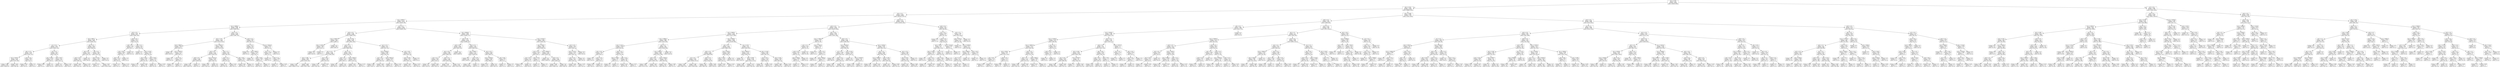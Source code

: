 digraph Tree {
node [shape=box, fontname="helvetica"] ;
edge [fontname="helvetica"] ;
0 [label="x[5] <= 0.305\nentropy = 0.59\nsamples = 58645\nvalue = [50295, 8350]"] ;
1 [label="x[4] <= 14.04\nentropy = 0.449\nsamples = 53915\nvalue = [48860, 5055]"] ;
0 -> 1 [labeldistance=2.5, labelangle=45, headlabel="True"] ;
2 [label="x[4] <= 11.1\nentropy = 0.253\nsamples = 46693\nvalue = [44716.0, 1977.0]"] ;
1 -> 2 ;
3 [label="x[1] <= 39650.0\nentropy = 0.174\nsamples = 30155\nvalue = [29370, 785]"] ;
2 -> 3 ;
4 [label="x[1] <= 34896.0\nentropy = 0.348\nsamples = 4696\nvalue = [4389, 307]"] ;
3 -> 4 ;
5 [label="x[13] <= 0.5\nentropy = 0.407\nsamples = 2811\nvalue = [2582, 229]"] ;
4 -> 5 ;
6 [label="x[3] <= 6987.5\nentropy = 0.349\nsamples = 2682\nvalue = [2506, 176]"] ;
5 -> 6 ;
7 [label="x[7] <= 0.5\nentropy = 0.301\nsamples = 2134\nvalue = [2020, 114]"] ;
6 -> 7 ;
8 [label="x[6] <= 17.5\nentropy = 0.325\nsamples = 1872\nvalue = [1761, 111]"] ;
7 -> 8 ;
9 [label="x[1] <= 33192.0\nentropy = 0.314\nsamples = 1852\nvalue = [1747, 105]"] ;
8 -> 9 ;
10 [label="entropy = 0.286\nsamples = 1745\nvalue = [1658, 87]"] ;
9 -> 10 ;
11 [label="entropy = 0.654\nsamples = 107\nvalue = [89, 18]"] ;
9 -> 11 ;
12 [label="x[11] <= 0.5\nentropy = 0.881\nsamples = 20\nvalue = [14, 6]"] ;
8 -> 12 ;
13 [label="entropy = 0.764\nsamples = 18\nvalue = [14, 4]"] ;
12 -> 13 ;
14 [label="entropy = 0.0\nsamples = 2\nvalue = [0, 2]"] ;
12 -> 14 ;
15 [label="x[2] <= 0.5\nentropy = 0.09\nsamples = 262\nvalue = [259, 3]"] ;
7 -> 15 ;
16 [label="x[5] <= 0.075\nentropy = 0.353\nsamples = 30\nvalue = [28, 2]"] ;
15 -> 16 ;
17 [label="entropy = 0.863\nsamples = 7\nvalue = [5, 2]"] ;
16 -> 17 ;
18 [label="entropy = 0.0\nsamples = 23\nvalue = [23, 0]"] ;
16 -> 18 ;
19 [label="x[4] <= 10.87\nentropy = 0.04\nsamples = 232\nvalue = [231, 1]"] ;
15 -> 19 ;
20 [label="entropy = 0.0\nsamples = 213\nvalue = [213, 0]"] ;
19 -> 20 ;
21 [label="entropy = 0.297\nsamples = 19\nvalue = [18, 1]"] ;
19 -> 21 ;
22 [label="x[6] <= 5.5\nentropy = 0.509\nsamples = 548\nvalue = [486, 62]"] ;
6 -> 22 ;
23 [label="x[9] <= 0.5\nentropy = 0.421\nsamples = 363\nvalue = [332, 31]"] ;
22 -> 23 ;
24 [label="x[15] <= 0.5\nentropy = 0.452\nsamples = 327\nvalue = [296, 31]"] ;
23 -> 24 ;
25 [label="entropy = 0.389\nsamples = 275\nvalue = [254, 21]"] ;
24 -> 25 ;
26 [label="entropy = 0.706\nsamples = 52\nvalue = [42, 10]"] ;
24 -> 26 ;
27 [label="entropy = 0.0\nsamples = 36\nvalue = [36, 0]"] ;
23 -> 27 ;
28 [label="x[9] <= 0.5\nentropy = 0.652\nsamples = 185\nvalue = [154, 31]"] ;
22 -> 28 ;
29 [label="x[5] <= 0.215\nentropy = 0.704\nsamples = 162\nvalue = [131, 31]"] ;
28 -> 29 ;
30 [label="entropy = 0.971\nsamples = 5\nvalue = [2, 3]"] ;
29 -> 30 ;
31 [label="entropy = 0.676\nsamples = 157\nvalue = [129.0, 28.0]"] ;
29 -> 31 ;
32 [label="entropy = 0.0\nsamples = 23\nvalue = [23, 0]"] ;
28 -> 32 ;
33 [label="x[10] <= 0.5\nentropy = 0.977\nsamples = 129\nvalue = [76, 53]"] ;
5 -> 33 ;
34 [label="x[9] <= 0.5\nentropy = 0.483\nsamples = 67\nvalue = [60, 7]"] ;
33 -> 34 ;
35 [label="x[2] <= 18.0\nentropy = 0.669\nsamples = 40\nvalue = [33, 7]"] ;
34 -> 35 ;
36 [label="x[6] <= 5.5\nentropy = 0.619\nsamples = 39\nvalue = [33, 6]"] ;
35 -> 36 ;
37 [label="entropy = 0.371\nsamples = 14\nvalue = [13, 1]"] ;
36 -> 37 ;
38 [label="entropy = 0.722\nsamples = 25\nvalue = [20, 5]"] ;
36 -> 38 ;
39 [label="entropy = 0.0\nsamples = 1\nvalue = [0, 1]"] ;
35 -> 39 ;
40 [label="entropy = 0.0\nsamples = 27\nvalue = [27, 0]"] ;
34 -> 40 ;
41 [label="x[6] <= 2.5\nentropy = 0.824\nsamples = 62\nvalue = [16, 46]"] ;
33 -> 41 ;
42 [label="entropy = 0.0\nsamples = 11\nvalue = [0, 11]"] ;
41 -> 42 ;
43 [label="x[4] <= 8.735\nentropy = 0.897\nsamples = 51\nvalue = [16, 35]"] ;
41 -> 43 ;
44 [label="x[5] <= 0.16\nentropy = 0.997\nsamples = 30\nvalue = [14, 16]"] ;
43 -> 44 ;
45 [label="entropy = 0.722\nsamples = 10\nvalue = [8, 2]"] ;
44 -> 45 ;
46 [label="entropy = 0.881\nsamples = 20\nvalue = [6, 14]"] ;
44 -> 46 ;
47 [label="x[4] <= 10.87\nentropy = 0.454\nsamples = 21\nvalue = [2, 19]"] ;
43 -> 47 ;
48 [label="entropy = 0.0\nsamples = 15\nvalue = [0, 15]"] ;
47 -> 48 ;
49 [label="entropy = 0.918\nsamples = 6\nvalue = [2, 4]"] ;
47 -> 49 ;
50 [label="x[13] <= 0.5\nentropy = 0.249\nsamples = 1885\nvalue = [1807, 78]"] ;
4 -> 50 ;
51 [label="x[4] <= 7.215\nentropy = 0.219\nsamples = 1804\nvalue = [1741.0, 63.0]"] ;
50 -> 51 ;
52 [label="x[3] <= 9800.0\nentropy = 0.024\nsamples = 415\nvalue = [414, 1]"] ;
51 -> 52 ;
53 [label="entropy = 0.0\nsamples = 355\nvalue = [355, 0]"] ;
52 -> 53 ;
54 [label="x[1] <= 38700.0\nentropy = 0.122\nsamples = 60\nvalue = [59, 1]"] ;
52 -> 54 ;
55 [label="entropy = 0.0\nsamples = 51\nvalue = [51, 0]"] ;
54 -> 55 ;
56 [label="x[7] <= 0.5\nentropy = 0.503\nsamples = 9\nvalue = [8, 1]"] ;
54 -> 56 ;
57 [label="entropy = 0.0\nsamples = 7\nvalue = [7, 0]"] ;
56 -> 57 ;
58 [label="entropy = 1.0\nsamples = 2\nvalue = [1, 1]"] ;
56 -> 58 ;
59 [label="x[1] <= 38552.0\nentropy = 0.263\nsamples = 1389\nvalue = [1327, 62]"] ;
51 -> 59 ;
60 [label="x[15] <= 0.5\nentropy = 0.211\nsamples = 1286\nvalue = [1243, 43]"] ;
59 -> 60 ;
61 [label="x[20] <= 0.5\nentropy = 0.146\nsamples = 1060\nvalue = [1038, 22]"] ;
60 -> 61 ;
62 [label="entropy = 0.14\nsamples = 1059\nvalue = [1038, 21]"] ;
61 -> 62 ;
63 [label="entropy = 0.0\nsamples = 1\nvalue = [0, 1]"] ;
61 -> 63 ;
64 [label="x[1] <= 37271.0\nentropy = 0.446\nsamples = 226\nvalue = [205, 21]"] ;
60 -> 64 ;
65 [label="entropy = 0.546\nsamples = 167\nvalue = [146, 21]"] ;
64 -> 65 ;
66 [label="entropy = 0.0\nsamples = 59\nvalue = [59, 0]"] ;
64 -> 66 ;
67 [label="x[6] <= 7.5\nentropy = 0.69\nsamples = 103\nvalue = [84, 19]"] ;
59 -> 67 ;
68 [label="x[6] <= 3.5\nentropy = 0.573\nsamples = 81\nvalue = [70, 11]"] ;
67 -> 68 ;
69 [label="entropy = 0.73\nsamples = 49\nvalue = [39, 10]"] ;
68 -> 69 ;
70 [label="entropy = 0.201\nsamples = 32\nvalue = [31, 1]"] ;
68 -> 70 ;
71 [label="x[0] <= 38.0\nentropy = 0.946\nsamples = 22\nvalue = [14, 8]"] ;
67 -> 71 ;
72 [label="entropy = 0.991\nsamples = 18\nvalue = [10, 8]"] ;
71 -> 72 ;
73 [label="entropy = 0.0\nsamples = 4\nvalue = [4, 0]"] ;
71 -> 73 ;
74 [label="x[10] <= 0.5\nentropy = 0.691\nsamples = 81\nvalue = [66, 15]"] ;
50 -> 74 ;
75 [label="x[0] <= 23.5\nentropy = 0.33\nsamples = 66\nvalue = [62, 4]"] ;
74 -> 75 ;
76 [label="entropy = 0.0\nsamples = 3\nvalue = [0, 3]"] ;
75 -> 76 ;
77 [label="x[3] <= 9900.0\nentropy = 0.118\nsamples = 63\nvalue = [62, 1]"] ;
75 -> 77 ;
78 [label="entropy = 0.0\nsamples = 53\nvalue = [53, 0]"] ;
77 -> 78 ;
79 [label="x[4] <= 10.87\nentropy = 0.469\nsamples = 10\nvalue = [9, 1]"] ;
77 -> 79 ;
80 [label="entropy = 0.0\nsamples = 9\nvalue = [9, 0]"] ;
79 -> 80 ;
81 [label="entropy = 0.0\nsamples = 1\nvalue = [0, 1]"] ;
79 -> 81 ;
82 [label="x[1] <= 36054.0\nentropy = 0.837\nsamples = 15\nvalue = [4, 11]"] ;
74 -> 82 ;
83 [label="x[2] <= 1.5\nentropy = 0.946\nsamples = 11\nvalue = [4, 7]"] ;
82 -> 83 ;
84 [label="entropy = 0.0\nsamples = 4\nvalue = [0, 4]"] ;
83 -> 84 ;
85 [label="x[6] <= 2.5\nentropy = 0.985\nsamples = 7\nvalue = [4, 3]"] ;
83 -> 85 ;
86 [label="entropy = 0.0\nsamples = 1\nvalue = [0, 1]"] ;
85 -> 86 ;
87 [label="entropy = 0.918\nsamples = 6\nvalue = [4, 2]"] ;
85 -> 87 ;
88 [label="entropy = 0.0\nsamples = 4\nvalue = [0, 4]"] ;
82 -> 88 ;
89 [label="x[7] <= 0.5\nentropy = 0.135\nsamples = 25459\nvalue = [24981, 478]"] ;
3 -> 89 ;
90 [label="x[10] <= 0.5\nentropy = 0.181\nsamples = 10992\nvalue = [10691, 301]"] ;
89 -> 90 ;
91 [label="x[1] <= 44002.0\nentropy = 0.011\nsamples = 1081\nvalue = [1080, 1]"] ;
90 -> 91 ;
92 [label="x[3] <= 12375.0\nentropy = 0.063\nsamples = 136\nvalue = [135, 1]"] ;
91 -> 92 ;
93 [label="entropy = 0.0\nsamples = 135\nvalue = [135, 0]"] ;
92 -> 93 ;
94 [label="entropy = 0.0\nsamples = 1\nvalue = [0, 1]"] ;
92 -> 94 ;
95 [label="entropy = 0.0\nsamples = 945\nvalue = [945, 0]"] ;
91 -> 95 ;
96 [label="x[5] <= 0.255\nentropy = 0.196\nsamples = 9911\nvalue = [9611, 300]"] ;
90 -> 96 ;
97 [label="x[16] <= 0.5\nentropy = 0.178\nsamples = 9344\nvalue = [9094, 250]"] ;
96 -> 97 ;
98 [label="x[2] <= 11.5\nentropy = 0.197\nsamples = 7808\nvalue = [7569, 239]"] ;
97 -> 98 ;
99 [label="x[4] <= 7.385\nentropy = 0.189\nsamples = 7555\nvalue = [7336, 219]"] ;
98 -> 99 ;
100 [label="entropy = 0.118\nsamples = 1692\nvalue = [1665.0, 27.0]"] ;
99 -> 100 ;
101 [label="entropy = 0.208\nsamples = 5863\nvalue = [5671, 192]"] ;
99 -> 101 ;
102 [label="x[2] <= 23.5\nentropy = 0.399\nsamples = 253\nvalue = [233, 20]"] ;
98 -> 102 ;
103 [label="entropy = 0.377\nsamples = 247\nvalue = [229, 18]"] ;
102 -> 103 ;
104 [label="entropy = 0.918\nsamples = 6\nvalue = [4, 2]"] ;
102 -> 104 ;
105 [label="x[2] <= 1.5\nentropy = 0.061\nsamples = 1536\nvalue = [1525, 11]"] ;
97 -> 105 ;
106 [label="x[6] <= 2.5\nentropy = 0.124\nsamples = 411\nvalue = [404, 7]"] ;
105 -> 106 ;
107 [label="entropy = 0.0\nsamples = 85\nvalue = [85, 0]"] ;
106 -> 107 ;
108 [label="entropy = 0.15\nsamples = 326\nvalue = [319, 7]"] ;
106 -> 108 ;
109 [label="x[3] <= 24625.0\nentropy = 0.034\nsamples = 1125\nvalue = [1121, 4]"] ;
105 -> 109 ;
110 [label="entropy = 0.027\nsamples = 1120\nvalue = [1117, 3]"] ;
109 -> 110 ;
111 [label="entropy = 0.722\nsamples = 5\nvalue = [4, 1]"] ;
109 -> 111 ;
112 [label="x[17] <= 0.5\nentropy = 0.43\nsamples = 567\nvalue = [517, 50]"] ;
96 -> 112 ;
113 [label="x[1] <= 82500.0\nentropy = 0.496\nsamples = 294\nvalue = [262, 32]"] ;
112 -> 113 ;
114 [label="x[2] <= 3.5\nentropy = 0.456\nsamples = 271\nvalue = [245, 26]"] ;
113 -> 114 ;
115 [label="entropy = 0.294\nsamples = 135\nvalue = [128, 7]"] ;
114 -> 115 ;
116 [label="entropy = 0.583\nsamples = 136\nvalue = [117, 19]"] ;
114 -> 116 ;
117 [label="x[1] <= 88247.0\nentropy = 0.828\nsamples = 23\nvalue = [17, 6]"] ;
113 -> 117 ;
118 [label="entropy = 1.0\nsamples = 8\nvalue = [4, 4]"] ;
117 -> 118 ;
119 [label="entropy = 0.567\nsamples = 15\nvalue = [13, 2]"] ;
117 -> 119 ;
120 [label="x[2] <= 18.5\nentropy = 0.351\nsamples = 273\nvalue = [255, 18]"] ;
112 -> 120 ;
121 [label="x[4] <= 8.195\nentropy = 0.337\nsamples = 272\nvalue = [255, 17]"] ;
120 -> 121 ;
122 [label="entropy = 0.285\nsamples = 221\nvalue = [210, 11]"] ;
121 -> 122 ;
123 [label="entropy = 0.523\nsamples = 51\nvalue = [45, 6]"] ;
121 -> 123 ;
124 [label="entropy = 0.0\nsamples = 1\nvalue = [0, 1]"] ;
120 -> 124 ;
125 [label="x[1] <= 88100.0\nentropy = 0.095\nsamples = 14467\nvalue = [14290, 177]"] ;
89 -> 125 ;
126 [label="x[4] <= 7.89\nentropy = 0.112\nsamples = 10159\nvalue = [10008, 151]"] ;
125 -> 126 ;
127 [label="x[16] <= 0.5\nentropy = 0.084\nsamples = 6232\nvalue = [6167, 65]"] ;
126 -> 127 ;
128 [label="x[0] <= 22.5\nentropy = 0.098\nsamples = 5146\nvalue = [5081, 65]"] ;
127 -> 128 ;
129 [label="x[2] <= 2.5\nentropy = 0.048\nsamples = 744\nvalue = [740, 4]"] ;
128 -> 129 ;
130 [label="entropy = 0.0\nsamples = 125\nvalue = [125, 0]"] ;
129 -> 130 ;
131 [label="entropy = 0.056\nsamples = 619\nvalue = [615, 4]"] ;
129 -> 131 ;
132 [label="x[6] <= 3.5\nentropy = 0.105\nsamples = 4402\nvalue = [4341, 61]"] ;
128 -> 132 ;
133 [label="entropy = 0.073\nsamples = 1237\nvalue = [1226.0, 11.0]"] ;
132 -> 133 ;
134 [label="entropy = 0.117\nsamples = 3165\nvalue = [3115, 50]"] ;
132 -> 134 ;
135 [label="entropy = 0.0\nsamples = 1086\nvalue = [1086, 0]"] ;
127 -> 135 ;
136 [label="x[16] <= 0.5\nentropy = 0.152\nsamples = 3927\nvalue = [3841, 86]"] ;
126 -> 136 ;
137 [label="x[3] <= 2900.0\nentropy = 0.172\nsamples = 3241\nvalue = [3158, 83]"] ;
136 -> 137 ;
138 [label="entropy = 0.0\nsamples = 148\nvalue = [148, 0]"] ;
137 -> 138 ;
139 [label="x[2] <= 29.0\nentropy = 0.178\nsamples = 3093\nvalue = [3010, 83]"] ;
137 -> 139 ;
140 [label="entropy = 0.177\nsamples = 3091\nvalue = [3009, 82]"] ;
139 -> 140 ;
141 [label="entropy = 1.0\nsamples = 2\nvalue = [1, 1]"] ;
139 -> 141 ;
142 [label="x[2] <= 21.5\nentropy = 0.041\nsamples = 686\nvalue = [683, 3]"] ;
136 -> 142 ;
143 [label="x[1] <= 49350.0\nentropy = 0.029\nsamples = 682\nvalue = [680, 2]"] ;
142 -> 143 ;
144 [label="entropy = 0.127\nsamples = 115\nvalue = [113, 2]"] ;
143 -> 144 ;
145 [label="entropy = 0.0\nsamples = 567\nvalue = [567, 0]"] ;
143 -> 145 ;
146 [label="x[4] <= 9.62\nentropy = 0.811\nsamples = 4\nvalue = [3, 1]"] ;
142 -> 146 ;
147 [label="entropy = 1.0\nsamples = 2\nvalue = [1, 1]"] ;
146 -> 147 ;
148 [label="entropy = 0.0\nsamples = 2\nvalue = [2, 0]"] ;
146 -> 148 ;
149 [label="x[3] <= 24750.0\nentropy = 0.053\nsamples = 4308\nvalue = [4282, 26]"] ;
125 -> 149 ;
150 [label="x[3] <= 1650.0\nentropy = 0.035\nsamples = 4061\nvalue = [4046, 15]"] ;
149 -> 150 ;
151 [label="x[11] <= 0.5\nentropy = 0.353\nsamples = 30\nvalue = [28, 2]"] ;
150 -> 151 ;
152 [label="x[2] <= 0.5\nentropy = 0.222\nsamples = 28\nvalue = [27, 1]"] ;
151 -> 152 ;
153 [label="entropy = 0.918\nsamples = 3\nvalue = [2, 1]"] ;
152 -> 153 ;
154 [label="entropy = 0.0\nsamples = 25\nvalue = [25, 0]"] ;
152 -> 154 ;
155 [label="x[0] <= 34.5\nentropy = 1.0\nsamples = 2\nvalue = [1, 1]"] ;
151 -> 155 ;
156 [label="entropy = 0.0\nsamples = 1\nvalue = [1, 0]"] ;
155 -> 156 ;
157 [label="entropy = 0.0\nsamples = 1\nvalue = [0, 1]"] ;
155 -> 157 ;
158 [label="x[1] <= 96810.0\nentropy = 0.031\nsamples = 4031\nvalue = [4018, 13]"] ;
150 -> 158 ;
159 [label="entropy = 0.0\nsamples = 1093\nvalue = [1093, 0]"] ;
158 -> 159 ;
160 [label="x[15] <= 0.5\nentropy = 0.041\nsamples = 2938\nvalue = [2925, 13]"] ;
158 -> 160 ;
161 [label="entropy = 0.049\nsamples = 2373\nvalue = [2360, 13]"] ;
160 -> 161 ;
162 [label="entropy = 0.0\nsamples = 565\nvalue = [565, 0]"] ;
160 -> 162 ;
163 [label="x[11] <= 0.5\nentropy = 0.263\nsamples = 247\nvalue = [236, 11]"] ;
149 -> 163 ;
164 [label="x[4] <= 10.745\nentropy = 0.294\nsamples = 212\nvalue = [201, 11]"] ;
163 -> 164 ;
165 [label="x[2] <= 13.5\nentropy = 0.347\nsamples = 169\nvalue = [158, 11]"] ;
164 -> 165 ;
166 [label="entropy = 0.269\nsamples = 152\nvalue = [145, 7]"] ;
165 -> 166 ;
167 [label="entropy = 0.787\nsamples = 17\nvalue = [13, 4]"] ;
165 -> 167 ;
168 [label="entropy = 0.0\nsamples = 43\nvalue = [43, 0]"] ;
164 -> 168 ;
169 [label="entropy = 0.0\nsamples = 35\nvalue = [35, 0]"] ;
163 -> 169 ;
170 [label="x[20] <= 0.5\nentropy = 0.374\nsamples = 16538\nvalue = [15346, 1192]"] ;
2 -> 170 ;
171 [label="x[13] <= 0.5\nentropy = 0.357\nsamples = 16384\nvalue = [15278, 1106]"] ;
170 -> 171 ;
172 [label="x[1] <= 34830.0\nentropy = 0.322\nsamples = 14635\nvalue = [13777, 858]"] ;
171 -> 172 ;
173 [label="x[1] <= 19984.0\nentropy = 0.606\nsamples = 1966\nvalue = [1674, 292]"] ;
172 -> 173 ;
174 [label="x[5] <= 0.155\nentropy = 0.998\nsamples = 122\nvalue = [58, 64]"] ;
173 -> 174 ;
175 [label="x[0] <= 22.5\nentropy = 0.463\nsamples = 51\nvalue = [46, 5]"] ;
174 -> 175 ;
176 [label="entropy = 0.0\nsamples = 14\nvalue = [14, 0]"] ;
175 -> 176 ;
177 [label="x[11] <= 0.5\nentropy = 0.571\nsamples = 37\nvalue = [32, 5]"] ;
175 -> 177 ;
178 [label="entropy = 0.637\nsamples = 31\nvalue = [26, 5]"] ;
177 -> 178 ;
179 [label="entropy = 0.0\nsamples = 6\nvalue = [6, 0]"] ;
177 -> 179 ;
180 [label="x[10] <= 0.5\nentropy = 0.655\nsamples = 71\nvalue = [12, 59]"] ;
174 -> 180 ;
181 [label="x[4] <= 11.845\nentropy = 0.65\nsamples = 6\nvalue = [5, 1]"] ;
180 -> 181 ;
182 [label="entropy = 0.0\nsamples = 4\nvalue = [4, 0]"] ;
181 -> 182 ;
183 [label="entropy = 1.0\nsamples = 2\nvalue = [1, 1]"] ;
181 -> 183 ;
184 [label="x[6] <= 12.0\nentropy = 0.493\nsamples = 65\nvalue = [7, 58]"] ;
180 -> 184 ;
185 [label="entropy = 0.414\nsamples = 60\nvalue = [5, 55]"] ;
184 -> 185 ;
186 [label="entropy = 0.971\nsamples = 5\nvalue = [2, 3]"] ;
184 -> 186 ;
187 [label="x[9] <= 0.5\nentropy = 0.54\nsamples = 1844\nvalue = [1616, 228]"] ;
173 -> 187 ;
188 [label="x[1] <= 33924.0\nentropy = 0.569\nsamples = 1699\nvalue = [1471, 228]"] ;
187 -> 188 ;
189 [label="x[15] <= 0.5\nentropy = 0.513\nsamples = 1564\nvalue = [1385, 179]"] ;
188 -> 189 ;
190 [label="entropy = 0.483\nsamples = 1310\nvalue = [1173, 137]"] ;
189 -> 190 ;
191 [label="entropy = 0.647\nsamples = 254\nvalue = [212, 42]"] ;
189 -> 191 ;
192 [label="x[1] <= 34076.0\nentropy = 0.945\nsamples = 135\nvalue = [86, 49]"] ;
188 -> 192 ;
193 [label="entropy = 0.974\nsamples = 116\nvalue = [69, 47]"] ;
192 -> 193 ;
194 [label="entropy = 0.485\nsamples = 19\nvalue = [17, 2]"] ;
192 -> 194 ;
195 [label="entropy = 0.0\nsamples = 145\nvalue = [145, 0]"] ;
187 -> 195 ;
196 [label="x[1] <= 79946.0\nentropy = 0.263\nsamples = 12669\nvalue = [12103, 566]"] ;
172 -> 196 ;
197 [label="x[9] <= 0.5\nentropy = 0.304\nsamples = 9159\nvalue = [8662, 497]"] ;
196 -> 197 ;
198 [label="x[16] <= 0.5\nentropy = 0.316\nsamples = 8664\nvalue = [8169, 495]"] ;
197 -> 198 ;
199 [label="x[7] <= 0.5\nentropy = 0.341\nsamples = 7207\nvalue = [6750.0, 457.0]"] ;
198 -> 199 ;
200 [label="entropy = 0.311\nsamples = 4875\nvalue = [4602, 273]"] ;
199 -> 200 ;
201 [label="entropy = 0.398\nsamples = 2332\nvalue = [2148, 184]"] ;
199 -> 201 ;
202 [label="x[18] <= 0.5\nentropy = 0.174\nsamples = 1457\nvalue = [1419, 38]"] ;
198 -> 202 ;
203 [label="entropy = 0.251\nsamples = 692\nvalue = [663, 29]"] ;
202 -> 203 ;
204 [label="entropy = 0.092\nsamples = 765\nvalue = [756, 9]"] ;
202 -> 204 ;
205 [label="x[3] <= 6100.0\nentropy = 0.038\nsamples = 495\nvalue = [493, 2]"] ;
197 -> 205 ;
206 [label="x[5] <= 0.145\nentropy = 0.074\nsamples = 223\nvalue = [221, 2]"] ;
205 -> 206 ;
207 [label="entropy = 0.043\nsamples = 215\nvalue = [214, 1]"] ;
206 -> 207 ;
208 [label="entropy = 0.544\nsamples = 8\nvalue = [7, 1]"] ;
206 -> 208 ;
209 [label="entropy = 0.0\nsamples = 272\nvalue = [272, 0]"] ;
205 -> 209 ;
210 [label="x[5] <= 0.205\nentropy = 0.14\nsamples = 3510\nvalue = [3441, 69]"] ;
196 -> 210 ;
211 [label="x[1] <= 80022.0\nentropy = 0.113\nsamples = 3101\nvalue = [3054, 47]"] ;
210 -> 211 ;
212 [label="entropy = 0.0\nsamples = 343\nvalue = [343, 0]"] ;
211 -> 212 ;
213 [label="x[4] <= 13.085\nentropy = 0.124\nsamples = 2758\nvalue = [2711.0, 47.0]"] ;
211 -> 213 ;
214 [label="entropy = 0.105\nsamples = 2033\nvalue = [2005, 28]"] ;
213 -> 214 ;
215 [label="entropy = 0.175\nsamples = 725\nvalue = [706, 19]"] ;
213 -> 215 ;
216 [label="x[4] <= 11.535\nentropy = 0.302\nsamples = 409\nvalue = [387, 22]"] ;
210 -> 216 ;
217 [label="x[2] <= 10.0\nentropy = 0.139\nsamples = 102\nvalue = [100, 2]"] ;
216 -> 217 ;
218 [label="entropy = 0.0\nsamples = 88\nvalue = [88, 0]"] ;
217 -> 218 ;
219 [label="entropy = 0.592\nsamples = 14\nvalue = [12, 2]"] ;
217 -> 219 ;
220 [label="x[5] <= 0.255\nentropy = 0.348\nsamples = 307\nvalue = [287, 20]"] ;
216 -> 220 ;
221 [label="entropy = 0.288\nsamples = 238\nvalue = [226, 12]"] ;
220 -> 221 ;
222 [label="entropy = 0.518\nsamples = 69\nvalue = [61, 8]"] ;
220 -> 222 ;
223 [label="x[0] <= 23.5\nentropy = 0.589\nsamples = 1749\nvalue = [1501, 248]"] ;
171 -> 223 ;
224 [label="x[1] <= 71802.0\nentropy = 0.451\nsamples = 53\nvalue = [5, 48]"] ;
223 -> 224 ;
225 [label="x[2] <= 1.5\nentropy = 0.262\nsamples = 45\nvalue = [2, 43]"] ;
224 -> 225 ;
226 [label="x[10] <= 0.5\nentropy = 0.567\nsamples = 15\nvalue = [2, 13]"] ;
225 -> 226 ;
227 [label="x[3] <= 2300.0\nentropy = 0.918\nsamples = 6\nvalue = [2, 4]"] ;
226 -> 227 ;
228 [label="entropy = 0.0\nsamples = 1\nvalue = [1, 0]"] ;
227 -> 228 ;
229 [label="entropy = 0.722\nsamples = 5\nvalue = [1, 4]"] ;
227 -> 229 ;
230 [label="entropy = 0.0\nsamples = 9\nvalue = [0, 9]"] ;
226 -> 230 ;
231 [label="entropy = 0.0\nsamples = 30\nvalue = [0, 30]"] ;
225 -> 231 ;
232 [label="x[1] <= 73822.0\nentropy = 0.954\nsamples = 8\nvalue = [3, 5]"] ;
224 -> 232 ;
233 [label="entropy = 0.0\nsamples = 2\nvalue = [2, 0]"] ;
232 -> 233 ;
234 [label="x[19] <= 0.5\nentropy = 0.65\nsamples = 6\nvalue = [1, 5]"] ;
232 -> 234 ;
235 [label="entropy = 0.0\nsamples = 3\nvalue = [0, 3]"] ;
234 -> 235 ;
236 [label="x[3] <= 8825.0\nentropy = 0.918\nsamples = 3\nvalue = [1, 2]"] ;
234 -> 236 ;
237 [label="entropy = 0.0\nsamples = 1\nvalue = [1, 0]"] ;
236 -> 237 ;
238 [label="entropy = 0.0\nsamples = 2\nvalue = [0, 2]"] ;
236 -> 238 ;
239 [label="x[10] <= 0.5\nentropy = 0.523\nsamples = 1696\nvalue = [1496, 200]"] ;
223 -> 239 ;
240 [label="x[1] <= 84100.0\nentropy = 0.302\nsamples = 914\nvalue = [865, 49]"] ;
239 -> 240 ;
241 [label="x[7] <= 0.5\nentropy = 0.399\nsamples = 557\nvalue = [513, 44]"] ;
240 -> 241 ;
242 [label="entropy = 0.0\nsamples = 80\nvalue = [80, 0]"] ;
241 -> 242 ;
243 [label="x[25] <= 0.5\nentropy = 0.444\nsamples = 477\nvalue = [433, 44]"] ;
241 -> 243 ;
244 [label="entropy = 0.399\nsamples = 367\nvalue = [338, 29]"] ;
243 -> 244 ;
245 [label="entropy = 0.575\nsamples = 110\nvalue = [95.0, 15.0]"] ;
243 -> 245 ;
246 [label="x[5] <= 0.135\nentropy = 0.106\nsamples = 357\nvalue = [352, 5]"] ;
240 -> 246 ;
247 [label="entropy = 0.0\nsamples = 223\nvalue = [223, 0]"] ;
246 -> 247 ;
248 [label="x[1] <= 216200.0\nentropy = 0.23\nsamples = 134\nvalue = [129, 5]"] ;
246 -> 248 ;
249 [label="entropy = 0.195\nsamples = 133\nvalue = [129, 4]"] ;
248 -> 249 ;
250 [label="entropy = 0.0\nsamples = 1\nvalue = [0, 1]"] ;
248 -> 250 ;
251 [label="x[3] <= 10100.0\nentropy = 0.708\nsamples = 782\nvalue = [631, 151]"] ;
239 -> 251 ;
252 [label="x[2] <= 2.5\nentropy = 0.838\nsamples = 486\nvalue = [356, 130]"] ;
251 -> 252 ;
253 [label="x[1] <= 49500.0\nentropy = 0.923\nsamples = 228\nvalue = [151, 77]"] ;
252 -> 253 ;
254 [label="entropy = 0.58\nsamples = 65\nvalue = [9, 56]"] ;
253 -> 254 ;
255 [label="entropy = 0.554\nsamples = 163\nvalue = [142, 21]"] ;
253 -> 255 ;
256 [label="x[5] <= 0.185\nentropy = 0.733\nsamples = 258\nvalue = [205, 53]"] ;
252 -> 256 ;
257 [label="entropy = 0.59\nsamples = 225\nvalue = [193, 32]"] ;
256 -> 257 ;
258 [label="entropy = 0.946\nsamples = 33\nvalue = [12, 21]"] ;
256 -> 258 ;
259 [label="x[2] <= 17.0\nentropy = 0.369\nsamples = 296\nvalue = [275, 21]"] ;
251 -> 259 ;
260 [label="x[5] <= 0.255\nentropy = 0.333\nsamples = 293\nvalue = [275, 18]"] ;
259 -> 260 ;
261 [label="entropy = 0.227\nsamples = 245\nvalue = [236, 9]"] ;
260 -> 261 ;
262 [label="entropy = 0.696\nsamples = 48\nvalue = [39, 9]"] ;
260 -> 262 ;
263 [label="entropy = 0.0\nsamples = 3\nvalue = [0, 3]"] ;
259 -> 263 ;
264 [label="x[10] <= 0.5\nentropy = 0.99\nsamples = 154\nvalue = [68, 86]"] ;
170 -> 264 ;
265 [label="x[7] <= 0.5\nentropy = 0.935\nsamples = 57\nvalue = [37, 20]"] ;
264 -> 265 ;
266 [label="entropy = 0.0\nsamples = 7\nvalue = [7, 0]"] ;
265 -> 266 ;
267 [label="x[14] <= 0.5\nentropy = 0.971\nsamples = 50\nvalue = [30, 20]"] ;
265 -> 267 ;
268 [label="x[3] <= 7875.0\nentropy = 0.91\nsamples = 43\nvalue = [29.0, 14.0]"] ;
267 -> 268 ;
269 [label="x[4] <= 13.045\nentropy = 0.667\nsamples = 23\nvalue = [19, 4]"] ;
268 -> 269 ;
270 [label="entropy = 0.0\nsamples = 13\nvalue = [13, 0]"] ;
269 -> 270 ;
271 [label="x[2] <= 0.5\nentropy = 0.971\nsamples = 10\nvalue = [6, 4]"] ;
269 -> 271 ;
272 [label="entropy = 0.0\nsamples = 2\nvalue = [0, 2]"] ;
271 -> 272 ;
273 [label="entropy = 0.811\nsamples = 8\nvalue = [6, 2]"] ;
271 -> 273 ;
274 [label="x[11] <= 0.5\nentropy = 1.0\nsamples = 20\nvalue = [10, 10]"] ;
268 -> 274 ;
275 [label="x[6] <= 11.0\nentropy = 0.863\nsamples = 14\nvalue = [10, 4]"] ;
274 -> 275 ;
276 [label="entropy = 0.65\nsamples = 12\nvalue = [10, 2]"] ;
275 -> 276 ;
277 [label="entropy = 0.0\nsamples = 2\nvalue = [0, 2]"] ;
275 -> 277 ;
278 [label="entropy = 0.0\nsamples = 6\nvalue = [0, 6]"] ;
274 -> 278 ;
279 [label="x[1] <= 112125.0\nentropy = 0.592\nsamples = 7\nvalue = [1, 6]"] ;
267 -> 279 ;
280 [label="entropy = 0.0\nsamples = 6\nvalue = [0, 6]"] ;
279 -> 280 ;
281 [label="entropy = 0.0\nsamples = 1\nvalue = [1, 0]"] ;
279 -> 281 ;
282 [label="x[2] <= 7.5\nentropy = 0.904\nsamples = 97\nvalue = [31.0, 66.0]"] ;
264 -> 282 ;
283 [label="x[3] <= 2875.0\nentropy = 0.797\nsamples = 87\nvalue = [21, 66]"] ;
282 -> 283 ;
284 [label="entropy = 0.0\nsamples = 3\nvalue = [3, 0]"] ;
283 -> 284 ;
285 [label="x[1] <= 81498.0\nentropy = 0.75\nsamples = 84\nvalue = [18, 66]"] ;
283 -> 285 ;
286 [label="x[3] <= 9800.0\nentropy = 0.65\nsamples = 78\nvalue = [13, 65]"] ;
285 -> 286 ;
287 [label="x[2] <= 4.5\nentropy = 0.734\nsamples = 63\nvalue = [13, 50]"] ;
286 -> 287 ;
288 [label="entropy = 0.643\nsamples = 55\nvalue = [9, 46]"] ;
287 -> 288 ;
289 [label="entropy = 1.0\nsamples = 8\nvalue = [4, 4]"] ;
287 -> 289 ;
290 [label="entropy = 0.0\nsamples = 15\nvalue = [0, 15]"] ;
286 -> 290 ;
291 [label="x[0] <= 24.0\nentropy = 0.65\nsamples = 6\nvalue = [5, 1]"] ;
285 -> 291 ;
292 [label="entropy = 0.0\nsamples = 1\nvalue = [0, 1]"] ;
291 -> 292 ;
293 [label="entropy = 0.0\nsamples = 5\nvalue = [5, 0]"] ;
291 -> 293 ;
294 [label="entropy = 0.0\nsamples = 10\nvalue = [10, 0]"] ;
282 -> 294 ;
295 [label="x[4] <= 14.805\nentropy = 0.984\nsamples = 7222\nvalue = [4144, 3078]"] ;
1 -> 295 ;
296 [label="x[20] <= 0.5\nentropy = 0.831\nsamples = 2533\nvalue = [1868, 665]"] ;
295 -> 296 ;
297 [label="x[9] <= 0.5\nentropy = 0.481\nsamples = 1686\nvalue = [1511, 175]"] ;
296 -> 297 ;
298 [label="x[1] <= 34100.0\nentropy = 0.499\nsamples = 1595\nvalue = [1420, 175]"] ;
297 -> 298 ;
299 [label="x[1] <= 33798.0\nentropy = 0.791\nsamples = 244\nvalue = [186, 58]"] ;
298 -> 299 ;
300 [label="x[1] <= 19600.0\nentropy = 0.725\nsamples = 228\nvalue = [182, 46]"] ;
299 -> 300 ;
301 [label="x[3] <= 2550.0\nentropy = 0.99\nsamples = 25\nvalue = [11.0, 14.0]"] ;
300 -> 301 ;
302 [label="x[0] <= 40.5\nentropy = 0.722\nsamples = 10\nvalue = [8, 2]"] ;
301 -> 302 ;
303 [label="entropy = 0.503\nsamples = 9\nvalue = [8, 1]"] ;
302 -> 303 ;
304 [label="entropy = 0.0\nsamples = 1\nvalue = [0, 1]"] ;
302 -> 304 ;
305 [label="x[16] <= 0.5\nentropy = 0.722\nsamples = 15\nvalue = [3, 12]"] ;
301 -> 305 ;
306 [label="entropy = 0.881\nsamples = 10\nvalue = [3, 7]"] ;
305 -> 306 ;
307 [label="entropy = 0.0\nsamples = 5\nvalue = [0, 5]"] ;
305 -> 307 ;
308 [label="x[13] <= 0.5\nentropy = 0.629\nsamples = 203\nvalue = [171, 32]"] ;
300 -> 308 ;
309 [label="x[6] <= 7.5\nentropy = 0.527\nsamples = 193\nvalue = [170, 23]"] ;
308 -> 309 ;
310 [label="entropy = 0.406\nsamples = 148\nvalue = [136, 12]"] ;
309 -> 310 ;
311 [label="entropy = 0.802\nsamples = 45\nvalue = [34, 11]"] ;
309 -> 311 ;
312 [label="x[3] <= 4650.0\nentropy = 0.469\nsamples = 10\nvalue = [1, 9]"] ;
308 -> 312 ;
313 [label="entropy = 0.811\nsamples = 4\nvalue = [1, 3]"] ;
312 -> 313 ;
314 [label="entropy = 0.0\nsamples = 6\nvalue = [0, 6]"] ;
312 -> 314 ;
315 [label="x[5] <= 0.17\nentropy = 0.811\nsamples = 16\nvalue = [4, 12]"] ;
299 -> 315 ;
316 [label="x[16] <= 0.5\nentropy = 0.971\nsamples = 10\nvalue = [4, 6]"] ;
315 -> 316 ;
317 [label="entropy = 0.0\nsamples = 6\nvalue = [0, 6]"] ;
316 -> 317 ;
318 [label="entropy = 0.0\nsamples = 4\nvalue = [4, 0]"] ;
316 -> 318 ;
319 [label="entropy = 0.0\nsamples = 6\nvalue = [0, 6]"] ;
315 -> 319 ;
320 [label="x[21] <= 0.5\nentropy = 0.425\nsamples = 1351\nvalue = [1234, 117]"] ;
298 -> 320 ;
321 [label="x[16] <= 0.5\nentropy = 0.41\nsamples = 1337\nvalue = [1227, 110]"] ;
320 -> 321 ;
322 [label="x[5] <= 0.205\nentropy = 0.428\nsamples = 1145\nvalue = [1045, 100]"] ;
321 -> 322 ;
323 [label="x[2] <= 10.5\nentropy = 0.381\nsamples = 933\nvalue = [864, 69]"] ;
322 -> 323 ;
324 [label="entropy = 0.354\nsamples = 869\nvalue = [811.0, 58.0]"] ;
323 -> 324 ;
325 [label="entropy = 0.662\nsamples = 64\nvalue = [53, 11]"] ;
323 -> 325 ;
326 [label="x[1] <= 35700.0\nentropy = 0.6\nsamples = 212\nvalue = [181, 31]"] ;
322 -> 326 ;
327 [label="entropy = 0.0\nsamples = 7\nvalue = [7, 0]"] ;
326 -> 327 ;
328 [label="entropy = 0.613\nsamples = 205\nvalue = [174, 31]"] ;
326 -> 328 ;
329 [label="x[6] <= 18.0\nentropy = 0.295\nsamples = 192\nvalue = [182, 10]"] ;
321 -> 329 ;
330 [label="x[0] <= 31.5\nentropy = 0.275\nsamples = 190\nvalue = [181, 9]"] ;
329 -> 330 ;
331 [label="entropy = 0.315\nsamples = 158\nvalue = [149, 9]"] ;
330 -> 331 ;
332 [label="entropy = 0.0\nsamples = 32\nvalue = [32, 0]"] ;
330 -> 332 ;
333 [label="x[6] <= 20.0\nentropy = 1.0\nsamples = 2\nvalue = [1, 1]"] ;
329 -> 333 ;
334 [label="entropy = 0.0\nsamples = 1\nvalue = [0, 1]"] ;
333 -> 334 ;
335 [label="entropy = 0.0\nsamples = 1\nvalue = [1, 0]"] ;
333 -> 335 ;
336 [label="x[3] <= 10375.0\nentropy = 1.0\nsamples = 14\nvalue = [7, 7]"] ;
320 -> 336 ;
337 [label="x[2] <= 5.0\nentropy = 0.722\nsamples = 5\nvalue = [1, 4]"] ;
336 -> 337 ;
338 [label="entropy = 0.0\nsamples = 4\nvalue = [0, 4]"] ;
337 -> 338 ;
339 [label="entropy = 0.0\nsamples = 1\nvalue = [1, 0]"] ;
337 -> 339 ;
340 [label="x[0] <= 32.5\nentropy = 0.918\nsamples = 9\nvalue = [6, 3]"] ;
336 -> 340 ;
341 [label="x[2] <= 0.5\nentropy = 0.592\nsamples = 7\nvalue = [6, 1]"] ;
340 -> 341 ;
342 [label="entropy = 0.0\nsamples = 1\nvalue = [0, 1]"] ;
341 -> 342 ;
343 [label="entropy = 0.0\nsamples = 6\nvalue = [6, 0]"] ;
341 -> 343 ;
344 [label="entropy = 0.0\nsamples = 2\nvalue = [0, 2]"] ;
340 -> 344 ;
345 [label="entropy = 0.0\nsamples = 91\nvalue = [91, 0]"] ;
297 -> 345 ;
346 [label="x[11] <= 0.5\nentropy = 0.982\nsamples = 847\nvalue = [357.0, 490.0]"] ;
296 -> 346 ;
347 [label="x[2] <= 2.5\nentropy = 1.0\nsamples = 692\nvalue = [349, 343]"] ;
346 -> 347 ;
348 [label="x[1] <= 59500.0\nentropy = 0.773\nsamples = 286\nvalue = [65, 221]"] ;
347 -> 348 ;
349 [label="x[10] <= 0.5\nentropy = 0.517\nsamples = 190\nvalue = [22, 168]"] ;
348 -> 349 ;
350 [label="x[9] <= 0.5\nentropy = 0.943\nsamples = 25\nvalue = [16, 9]"] ;
349 -> 350 ;
351 [label="x[0] <= 23.5\nentropy = 0.971\nsamples = 15\nvalue = [6, 9]"] ;
350 -> 351 ;
352 [label="entropy = 0.0\nsamples = 4\nvalue = [0, 4]"] ;
351 -> 352 ;
353 [label="entropy = 0.994\nsamples = 11\nvalue = [6, 5]"] ;
351 -> 353 ;
354 [label="entropy = 0.0\nsamples = 10\nvalue = [10, 0]"] ;
350 -> 354 ;
355 [label="x[3] <= 4550.0\nentropy = 0.225\nsamples = 165\nvalue = [6, 159]"] ;
349 -> 355 ;
356 [label="x[3] <= 4350.0\nentropy = 0.445\nsamples = 54\nvalue = [5, 49]"] ;
355 -> 356 ;
357 [label="entropy = 0.323\nsamples = 51\nvalue = [3, 48]"] ;
356 -> 357 ;
358 [label="entropy = 0.918\nsamples = 3\nvalue = [2, 1]"] ;
356 -> 358 ;
359 [label="x[6] <= 11.5\nentropy = 0.074\nsamples = 111\nvalue = [1, 110]"] ;
355 -> 359 ;
360 [label="entropy = 0.0\nsamples = 95\nvalue = [0, 95]"] ;
359 -> 360 ;
361 [label="entropy = 0.337\nsamples = 16\nvalue = [1, 15]"] ;
359 -> 361 ;
362 [label="x[10] <= 0.5\nentropy = 0.992\nsamples = 96\nvalue = [43, 53]"] ;
348 -> 362 ;
363 [label="x[6] <= 5.5\nentropy = 0.684\nsamples = 44\nvalue = [36, 8]"] ;
362 -> 363 ;
364 [label="x[14] <= 0.5\nentropy = 0.877\nsamples = 27\nvalue = [19, 8]"] ;
363 -> 364 ;
365 [label="entropy = 0.575\nsamples = 22\nvalue = [19, 3]"] ;
364 -> 365 ;
366 [label="entropy = 0.0\nsamples = 5\nvalue = [0, 5]"] ;
364 -> 366 ;
367 [label="entropy = 0.0\nsamples = 17\nvalue = [17, 0]"] ;
363 -> 367 ;
368 [label="x[24] <= 0.5\nentropy = 0.57\nsamples = 52\nvalue = [7, 45]"] ;
362 -> 368 ;
369 [label="x[1] <= 90402.0\nentropy = 0.738\nsamples = 24\nvalue = [5, 19]"] ;
368 -> 369 ;
370 [label="entropy = 0.874\nsamples = 17\nvalue = [5, 12]"] ;
369 -> 370 ;
371 [label="entropy = 0.0\nsamples = 7\nvalue = [0, 7]"] ;
369 -> 371 ;
372 [label="x[0] <= 21.5\nentropy = 0.371\nsamples = 28\nvalue = [2, 26]"] ;
368 -> 372 ;
373 [label="entropy = 1.0\nsamples = 2\nvalue = [1, 1]"] ;
372 -> 373 ;
374 [label="entropy = 0.235\nsamples = 26\nvalue = [1, 25]"] ;
372 -> 374 ;
375 [label="x[14] <= 0.5\nentropy = 0.882\nsamples = 406\nvalue = [284.0, 122.0]"] ;
347 -> 375 ;
376 [label="x[6] <= 3.5\nentropy = 0.621\nsamples = 317\nvalue = [268, 49]"] ;
375 -> 376 ;
377 [label="x[1] <= 79825.0\nentropy = 0.767\nsamples = 125\nvalue = [97, 28]"] ;
376 -> 377 ;
378 [label="x[3] <= 3100.0\nentropy = 0.855\nsamples = 100\nvalue = [72.0, 28.0]"] ;
377 -> 378 ;
379 [label="entropy = 0.0\nsamples = 11\nvalue = [11, 0]"] ;
378 -> 379 ;
380 [label="entropy = 0.898\nsamples = 89\nvalue = [61, 28]"] ;
378 -> 380 ;
381 [label="entropy = 0.0\nsamples = 25\nvalue = [25, 0]"] ;
377 -> 381 ;
382 [label="x[13] <= 0.5\nentropy = 0.498\nsamples = 192\nvalue = [171, 21]"] ;
376 -> 382 ;
383 [label="x[2] <= 16.5\nentropy = 0.384\nsamples = 147\nvalue = [136, 11]"] ;
382 -> 383 ;
384 [label="entropy = 0.339\nsamples = 143\nvalue = [134, 9]"] ;
383 -> 384 ;
385 [label="entropy = 1.0\nsamples = 4\nvalue = [2, 2]"] ;
383 -> 385 ;
386 [label="x[0] <= 23.5\nentropy = 0.764\nsamples = 45\nvalue = [35, 10]"] ;
382 -> 386 ;
387 [label="entropy = 0.0\nsamples = 2\nvalue = [0, 2]"] ;
386 -> 387 ;
388 [label="entropy = 0.693\nsamples = 43\nvalue = [35, 8]"] ;
386 -> 388 ;
389 [label="x[7] <= 0.5\nentropy = 0.68\nsamples = 89\nvalue = [16, 73]"] ;
375 -> 389 ;
390 [label="x[0] <= 35.5\nentropy = 0.767\nsamples = 67\nvalue = [15, 52]"] ;
389 -> 390 ;
391 [label="x[10] <= 0.5\nentropy = 0.657\nsamples = 59\nvalue = [10, 49]"] ;
390 -> 391 ;
392 [label="entropy = 0.0\nsamples = 1\nvalue = [1, 0]"] ;
391 -> 392 ;
393 [label="entropy = 0.623\nsamples = 58\nvalue = [9, 49]"] ;
391 -> 393 ;
394 [label="x[4] <= 14.525\nentropy = 0.954\nsamples = 8\nvalue = [5, 3]"] ;
390 -> 394 ;
395 [label="entropy = 0.811\nsamples = 4\nvalue = [1, 3]"] ;
394 -> 395 ;
396 [label="entropy = 0.0\nsamples = 4\nvalue = [4, 0]"] ;
394 -> 396 ;
397 [label="x[5] <= 0.055\nentropy = 0.267\nsamples = 22\nvalue = [1, 21]"] ;
389 -> 397 ;
398 [label="x[2] <= 8.0\nentropy = 1.0\nsamples = 2\nvalue = [1, 1]"] ;
397 -> 398 ;
399 [label="entropy = 0.0\nsamples = 1\nvalue = [0, 1]"] ;
398 -> 399 ;
400 [label="entropy = 0.0\nsamples = 1\nvalue = [1, 0]"] ;
398 -> 400 ;
401 [label="entropy = 0.0\nsamples = 20\nvalue = [0, 20]"] ;
397 -> 401 ;
402 [label="x[4] <= 14.6\nentropy = 0.293\nsamples = 155\nvalue = [8, 147]"] ;
346 -> 402 ;
403 [label="x[1] <= 22800.0\nentropy = 0.199\nsamples = 129\nvalue = [4, 125]"] ;
402 -> 403 ;
404 [label="x[6] <= 3.5\nentropy = 1.0\nsamples = 2\nvalue = [1, 1]"] ;
403 -> 404 ;
405 [label="entropy = 0.0\nsamples = 1\nvalue = [0, 1]"] ;
404 -> 405 ;
406 [label="entropy = 0.0\nsamples = 1\nvalue = [1, 0]"] ;
404 -> 406 ;
407 [label="x[3] <= 7350.0\nentropy = 0.161\nsamples = 127\nvalue = [3, 124]"] ;
403 -> 407 ;
408 [label="x[9] <= 0.5\nentropy = 0.283\nsamples = 61\nvalue = [3, 58]"] ;
407 -> 408 ;
409 [label="x[0] <= 26.5\nentropy = 0.211\nsamples = 60\nvalue = [2, 58]"] ;
408 -> 409 ;
410 [label="entropy = 0.0\nsamples = 40\nvalue = [0, 40]"] ;
409 -> 410 ;
411 [label="entropy = 0.469\nsamples = 20\nvalue = [2, 18]"] ;
409 -> 411 ;
412 [label="entropy = 0.0\nsamples = 1\nvalue = [1, 0]"] ;
408 -> 412 ;
413 [label="entropy = 0.0\nsamples = 66\nvalue = [0, 66]"] ;
407 -> 413 ;
414 [label="x[7] <= 0.5\nentropy = 0.619\nsamples = 26\nvalue = [4, 22]"] ;
402 -> 414 ;
415 [label="x[9] <= 0.5\nentropy = 0.811\nsamples = 16\nvalue = [4, 12]"] ;
414 -> 415 ;
416 [label="x[2] <= 3.5\nentropy = 0.592\nsamples = 14\nvalue = [2, 12]"] ;
415 -> 416 ;
417 [label="entropy = 0.0\nsamples = 9\nvalue = [0, 9]"] ;
416 -> 417 ;
418 [label="x[1] <= 32000.0\nentropy = 0.971\nsamples = 5\nvalue = [2, 3]"] ;
416 -> 418 ;
419 [label="entropy = 0.0\nsamples = 1\nvalue = [1, 0]"] ;
418 -> 419 ;
420 [label="entropy = 0.811\nsamples = 4\nvalue = [1, 3]"] ;
418 -> 420 ;
421 [label="entropy = 0.0\nsamples = 2\nvalue = [2, 0]"] ;
415 -> 421 ;
422 [label="entropy = 0.0\nsamples = 10\nvalue = [0, 10]"] ;
414 -> 422 ;
423 [label="x[14] <= 0.5\nentropy = 0.999\nsamples = 4689\nvalue = [2276, 2413]"] ;
295 -> 423 ;
424 [label="x[2] <= 2.5\nentropy = 0.994\nsamples = 3878\nvalue = [2116, 1762]"] ;
423 -> 424 ;
425 [label="x[10] <= 0.5\nentropy = 0.852\nsamples = 1451\nvalue = [403, 1048]"] ;
424 -> 425 ;
426 [label="x[7] <= 0.5\nentropy = 0.803\nsamples = 400\nvalue = [302, 98]"] ;
425 -> 426 ;
427 [label="x[3] <= 2675.0\nentropy = 0.307\nsamples = 91\nvalue = [86, 5]"] ;
426 -> 427 ;
428 [label="x[1] <= 19360.0\nentropy = 0.985\nsamples = 7\nvalue = [4, 3]"] ;
427 -> 428 ;
429 [label="entropy = 0.0\nsamples = 2\nvalue = [0, 2]"] ;
428 -> 429 ;
430 [label="x[21] <= 0.5\nentropy = 0.722\nsamples = 5\nvalue = [4, 1]"] ;
428 -> 430 ;
431 [label="entropy = 0.0\nsamples = 4\nvalue = [4, 0]"] ;
430 -> 431 ;
432 [label="entropy = 0.0\nsamples = 1\nvalue = [0, 1]"] ;
430 -> 432 ;
433 [label="x[0] <= 24.5\nentropy = 0.162\nsamples = 84\nvalue = [82, 2]"] ;
427 -> 433 ;
434 [label="x[8] <= 0.5\nentropy = 0.337\nsamples = 32\nvalue = [30, 2]"] ;
433 -> 434 ;
435 [label="entropy = 0.206\nsamples = 31\nvalue = [30, 1]"] ;
434 -> 435 ;
436 [label="entropy = 0.0\nsamples = 1\nvalue = [0, 1]"] ;
434 -> 436 ;
437 [label="entropy = 0.0\nsamples = 52\nvalue = [52, 0]"] ;
433 -> 437 ;
438 [label="x[1] <= 96750.0\nentropy = 0.882\nsamples = 309\nvalue = [216, 93]"] ;
426 -> 438 ;
439 [label="x[16] <= 0.5\nentropy = 0.945\nsamples = 234\nvalue = [149, 85]"] ;
438 -> 439 ;
440 [label="x[0] <= 26.5\nentropy = 0.978\nsamples = 194\nvalue = [114, 80]"] ;
439 -> 440 ;
441 [label="entropy = 0.999\nsamples = 96\nvalue = [46, 50]"] ;
440 -> 441 ;
442 [label="entropy = 0.889\nsamples = 98\nvalue = [68, 30]"] ;
440 -> 442 ;
443 [label="x[22] <= 0.5\nentropy = 0.544\nsamples = 40\nvalue = [35, 5]"] ;
439 -> 443 ;
444 [label="entropy = 0.477\nsamples = 39\nvalue = [35, 4]"] ;
443 -> 444 ;
445 [label="entropy = 0.0\nsamples = 1\nvalue = [0, 1]"] ;
443 -> 445 ;
446 [label="x[20] <= 0.5\nentropy = 0.49\nsamples = 75\nvalue = [67, 8]"] ;
438 -> 446 ;
447 [label="entropy = 0.0\nsamples = 28\nvalue = [28, 0]"] ;
446 -> 447 ;
448 [label="x[0] <= 21.5\nentropy = 0.658\nsamples = 47\nvalue = [39, 8]"] ;
446 -> 448 ;
449 [label="entropy = 0.0\nsamples = 2\nvalue = [0, 2]"] ;
448 -> 449 ;
450 [label="entropy = 0.567\nsamples = 45\nvalue = [39, 6]"] ;
448 -> 450 ;
451 [label="x[20] <= 0.5\nentropy = 0.457\nsamples = 1051\nvalue = [101, 950]"] ;
425 -> 451 ;
452 [label="x[13] <= 0.5\nentropy = 0.788\nsamples = 322\nvalue = [76, 246]"] ;
451 -> 452 ;
453 [label="x[4] <= 15.98\nentropy = 0.845\nsamples = 257\nvalue = [70, 187]"] ;
452 -> 453 ;
454 [label="x[4] <= 15.42\nentropy = 0.963\nsamples = 93\nvalue = [57, 36]"] ;
453 -> 454 ;
455 [label="entropy = 0.794\nsamples = 46\nvalue = [35, 11]"] ;
454 -> 455 ;
456 [label="entropy = 0.997\nsamples = 47\nvalue = [22, 25]"] ;
454 -> 456 ;
457 [label="x[3] <= 5800.0\nentropy = 0.4\nsamples = 164\nvalue = [13, 151]"] ;
453 -> 457 ;
458 [label="entropy = 0.0\nsamples = 62\nvalue = [0, 62]"] ;
457 -> 458 ;
459 [label="entropy = 0.55\nsamples = 102\nvalue = [13, 89]"] ;
457 -> 459 ;
460 [label="x[5] <= 0.175\nentropy = 0.444\nsamples = 65\nvalue = [6, 59]"] ;
452 -> 460 ;
461 [label="x[1] <= 96500.0\nentropy = 0.65\nsamples = 36\nvalue = [6, 30]"] ;
460 -> 461 ;
462 [label="entropy = 0.216\nsamples = 29\nvalue = [1, 28]"] ;
461 -> 462 ;
463 [label="entropy = 0.863\nsamples = 7\nvalue = [5, 2]"] ;
461 -> 463 ;
464 [label="entropy = 0.0\nsamples = 29\nvalue = [0, 29]"] ;
460 -> 464 ;
465 [label="x[1] <= 74750.0\nentropy = 0.215\nsamples = 729\nvalue = [25, 704]"] ;
451 -> 465 ;
466 [label="x[1] <= 35760.0\nentropy = 0.135\nsamples = 637\nvalue = [12.0, 625.0]"] ;
465 -> 466 ;
467 [label="x[2] <= 1.5\nentropy = 0.034\nsamples = 277\nvalue = [1, 276]"] ;
466 -> 467 ;
468 [label="entropy = 0.0\nsamples = 175\nvalue = [0, 175]"] ;
467 -> 468 ;
469 [label="entropy = 0.079\nsamples = 102\nvalue = [1, 101]"] ;
467 -> 469 ;
470 [label="x[1] <= 60250.0\nentropy = 0.197\nsamples = 360\nvalue = [11, 349]"] ;
466 -> 470 ;
471 [label="entropy = 0.23\nsamples = 295\nvalue = [11, 284]"] ;
470 -> 471 ;
472 [label="entropy = 0.0\nsamples = 65\nvalue = [0, 65]"] ;
470 -> 472 ;
473 [label="x[1] <= 76500.0\nentropy = 0.588\nsamples = 92\nvalue = [13.0, 79.0]"] ;
465 -> 473 ;
474 [label="x[0] <= 28.0\nentropy = 0.811\nsamples = 8\nvalue = [6, 2]"] ;
473 -> 474 ;
475 [label="entropy = 0.0\nsamples = 4\nvalue = [4, 0]"] ;
474 -> 475 ;
476 [label="entropy = 1.0\nsamples = 4\nvalue = [2, 2]"] ;
474 -> 476 ;
477 [label="x[5] <= 0.095\nentropy = 0.414\nsamples = 84\nvalue = [7, 77]"] ;
473 -> 477 ;
478 [label="entropy = 0.755\nsamples = 23\nvalue = [5, 18]"] ;
477 -> 478 ;
479 [label="entropy = 0.208\nsamples = 61\nvalue = [2, 59]"] ;
477 -> 479 ;
480 [label="x[11] <= 0.5\nentropy = 0.874\nsamples = 2427\nvalue = [1713, 714]"] ;
424 -> 480 ;
481 [label="x[10] <= 0.5\nentropy = 0.68\nsamples = 2010\nvalue = [1648, 362]"] ;
480 -> 481 ;
482 [label="x[9] <= 0.5\nentropy = 0.516\nsamples = 962\nvalue = [851, 111]"] ;
481 -> 482 ;
483 [label="x[1] <= 59709.5\nentropy = 0.565\nsamples = 814\nvalue = [706.0, 108.0]"] ;
482 -> 483 ;
484 [label="x[1] <= 59328.5\nentropy = 0.803\nsamples = 253\nvalue = [191, 62]"] ;
483 -> 484 ;
485 [label="entropy = 0.788\nsamples = 250\nvalue = [191, 59]"] ;
484 -> 485 ;
486 [label="entropy = 0.0\nsamples = 3\nvalue = [0, 3]"] ;
484 -> 486 ;
487 [label="x[0] <= 22.5\nentropy = 0.409\nsamples = 561\nvalue = [515, 46]"] ;
483 -> 487 ;
488 [label="entropy = 0.73\nsamples = 49\nvalue = [39, 10]"] ;
487 -> 488 ;
489 [label="entropy = 0.367\nsamples = 512\nvalue = [476, 36]"] ;
487 -> 489 ;
490 [label="x[21] <= 0.5\nentropy = 0.143\nsamples = 148\nvalue = [145, 3]"] ;
482 -> 490 ;
491 [label="entropy = 0.0\nsamples = 133\nvalue = [133, 0]"] ;
490 -> 491 ;
492 [label="x[3] <= 9000.0\nentropy = 0.722\nsamples = 15\nvalue = [12, 3]"] ;
490 -> 492 ;
493 [label="entropy = 0.985\nsamples = 7\nvalue = [4, 3]"] ;
492 -> 493 ;
494 [label="entropy = 0.0\nsamples = 8\nvalue = [8, 0]"] ;
492 -> 494 ;
495 [label="x[1] <= 46250.0\nentropy = 0.794\nsamples = 1048\nvalue = [797, 251]"] ;
481 -> 495 ;
496 [label="x[1] <= 33948.0\nentropy = 0.966\nsamples = 324\nvalue = [197, 127]"] ;
495 -> 496 ;
497 [label="x[3] <= 9800.0\nentropy = 1.0\nsamples = 99\nvalue = [49, 50]"] ;
496 -> 497 ;
498 [label="entropy = 0.999\nsamples = 94\nvalue = [49, 45]"] ;
497 -> 498 ;
499 [label="entropy = 0.0\nsamples = 5\nvalue = [0, 5]"] ;
497 -> 499 ;
500 [label="x[4] <= 15.005\nentropy = 0.927\nsamples = 225\nvalue = [148, 77]"] ;
496 -> 500 ;
501 [label="entropy = 0.414\nsamples = 24\nvalue = [22, 2]"] ;
500 -> 501 ;
502 [label="entropy = 0.953\nsamples = 201\nvalue = [126, 75]"] ;
500 -> 502 ;
503 [label="x[0] <= 22.5\nentropy = 0.661\nsamples = 724\nvalue = [600, 124]"] ;
495 -> 503 ;
504 [label="x[13] <= 0.5\nentropy = 0.869\nsamples = 93\nvalue = [66.0, 27.0]"] ;
503 -> 504 ;
505 [label="entropy = 0.782\nsamples = 86\nvalue = [66, 20]"] ;
504 -> 505 ;
506 [label="entropy = 0.0\nsamples = 7\nvalue = [0, 7]"] ;
504 -> 506 ;
507 [label="x[19] <= 0.5\nentropy = 0.619\nsamples = 631\nvalue = [534.0, 97.0]"] ;
503 -> 507 ;
508 [label="entropy = 0.647\nsamples = 574\nvalue = [479, 95]"] ;
507 -> 508 ;
509 [label="entropy = 0.219\nsamples = 57\nvalue = [55, 2]"] ;
507 -> 509 ;
510 [label="x[19] <= 0.5\nentropy = 0.624\nsamples = 417\nvalue = [65, 352]"] ;
480 -> 510 ;
511 [label="x[9] <= 0.5\nentropy = 0.413\nsamples = 373\nvalue = [31, 342]"] ;
510 -> 511 ;
512 [label="x[1] <= 47500.0\nentropy = 0.227\nsamples = 354\nvalue = [13, 341]"] ;
511 -> 512 ;
513 [label="x[0] <= 22.5\nentropy = 0.074\nsamples = 111\nvalue = [1, 110]"] ;
512 -> 513 ;
514 [label="entropy = 0.242\nsamples = 25\nvalue = [1, 24]"] ;
513 -> 514 ;
515 [label="entropy = 0.0\nsamples = 86\nvalue = [0, 86]"] ;
513 -> 515 ;
516 [label="x[0] <= 24.5\nentropy = 0.284\nsamples = 243\nvalue = [12, 231]"] ;
512 -> 516 ;
517 [label="entropy = 0.158\nsamples = 87\nvalue = [2, 85]"] ;
516 -> 517 ;
518 [label="entropy = 0.344\nsamples = 156\nvalue = [10, 146]"] ;
516 -> 518 ;
519 [label="x[20] <= 0.5\nentropy = 0.297\nsamples = 19\nvalue = [18, 1]"] ;
511 -> 519 ;
520 [label="entropy = 0.0\nsamples = 1\nvalue = [0, 1]"] ;
519 -> 520 ;
521 [label="entropy = 0.0\nsamples = 18\nvalue = [18, 0]"] ;
519 -> 521 ;
522 [label="x[0] <= 23.5\nentropy = 0.773\nsamples = 44\nvalue = [34, 10]"] ;
510 -> 522 ;
523 [label="entropy = 0.0\nsamples = 14\nvalue = [14, 0]"] ;
522 -> 523 ;
524 [label="x[6] <= 9.5\nentropy = 0.918\nsamples = 30\nvalue = [20, 10]"] ;
522 -> 524 ;
525 [label="x[6] <= 7.5\nentropy = 0.84\nsamples = 26\nvalue = [19, 7]"] ;
524 -> 525 ;
526 [label="entropy = 0.949\nsamples = 19\nvalue = [12, 7]"] ;
525 -> 526 ;
527 [label="entropy = 0.0\nsamples = 7\nvalue = [7, 0]"] ;
525 -> 527 ;
528 [label="x[10] <= 0.5\nentropy = 0.811\nsamples = 4\nvalue = [1, 3]"] ;
524 -> 528 ;
529 [label="entropy = 0.0\nsamples = 1\nvalue = [1, 0]"] ;
528 -> 529 ;
530 [label="entropy = 0.0\nsamples = 3\nvalue = [0, 3]"] ;
528 -> 530 ;
531 [label="x[19] <= 0.5\nentropy = 0.716\nsamples = 811\nvalue = [160, 651]"] ;
423 -> 531 ;
532 [label="x[9] <= 0.5\nentropy = 0.563\nsamples = 728\nvalue = [96, 632]"] ;
531 -> 532 ;
533 [label="x[1] <= 117375.0\nentropy = 0.492\nsamples = 699\nvalue = [75, 624]"] ;
532 -> 533 ;
534 [label="x[20] <= 0.5\nentropy = 0.47\nsamples = 688\nvalue = [69, 619]"] ;
533 -> 534 ;
535 [label="x[21] <= 0.5\nentropy = 0.254\nsamples = 141\nvalue = [6, 135]"] ;
534 -> 535 ;
536 [label="entropy = 0.0\nsamples = 21\nvalue = [0, 21]"] ;
535 -> 536 ;
537 [label="x[3] <= 2000.0\nentropy = 0.286\nsamples = 120\nvalue = [6, 114]"] ;
535 -> 537 ;
538 [label="entropy = 0.0\nsamples = 1\nvalue = [1, 0]"] ;
537 -> 538 ;
539 [label="entropy = 0.251\nsamples = 119\nvalue = [5, 114]"] ;
537 -> 539 ;
540 [label="x[2] <= 2.5\nentropy = 0.515\nsamples = 547\nvalue = [63, 484]"] ;
534 -> 540 ;
541 [label="x[10] <= 0.5\nentropy = 0.229\nsamples = 189\nvalue = [7, 182]"] ;
540 -> 541 ;
542 [label="entropy = 0.359\nsamples = 44\nvalue = [3, 41]"] ;
541 -> 542 ;
543 [label="entropy = 0.182\nsamples = 145\nvalue = [4, 141]"] ;
541 -> 543 ;
544 [label="x[5] <= 0.115\nentropy = 0.626\nsamples = 358\nvalue = [56, 302]"] ;
540 -> 544 ;
545 [label="entropy = 0.457\nsamples = 104\nvalue = [10, 94]"] ;
544 -> 545 ;
546 [label="entropy = 0.682\nsamples = 254\nvalue = [46, 208]"] ;
544 -> 546 ;
547 [label="x[25] <= 0.5\nentropy = 0.994\nsamples = 11\nvalue = [6, 5]"] ;
533 -> 547 ;
548 [label="x[3] <= 15500.0\nentropy = 0.811\nsamples = 4\nvalue = [1, 3]"] ;
547 -> 548 ;
549 [label="entropy = 0.0\nsamples = 2\nvalue = [0, 2]"] ;
548 -> 549 ;
550 [label="x[7] <= 0.5\nentropy = 1.0\nsamples = 2\nvalue = [1, 1]"] ;
548 -> 550 ;
551 [label="entropy = 0.0\nsamples = 1\nvalue = [0, 1]"] ;
550 -> 551 ;
552 [label="entropy = 0.0\nsamples = 1\nvalue = [1, 0]"] ;
550 -> 552 ;
553 [label="x[5] <= 0.12\nentropy = 0.863\nsamples = 7\nvalue = [5, 2]"] ;
547 -> 553 ;
554 [label="entropy = 0.0\nsamples = 4\nvalue = [4, 0]"] ;
553 -> 554 ;
555 [label="x[5] <= 0.23\nentropy = 0.918\nsamples = 3\nvalue = [1, 2]"] ;
553 -> 555 ;
556 [label="entropy = 0.0\nsamples = 2\nvalue = [0, 2]"] ;
555 -> 556 ;
557 [label="entropy = 0.0\nsamples = 1\nvalue = [1, 0]"] ;
555 -> 557 ;
558 [label="x[0] <= 22.5\nentropy = 0.85\nsamples = 29\nvalue = [21, 8]"] ;
532 -> 558 ;
559 [label="entropy = 0.0\nsamples = 4\nvalue = [4, 0]"] ;
558 -> 559 ;
560 [label="x[3] <= 4400.0\nentropy = 0.904\nsamples = 25\nvalue = [17, 8]"] ;
558 -> 560 ;
561 [label="entropy = 0.0\nsamples = 7\nvalue = [7, 0]"] ;
560 -> 561 ;
562 [label="x[4] <= 16.63\nentropy = 0.991\nsamples = 18\nvalue = [10, 8]"] ;
560 -> 562 ;
563 [label="x[3] <= 5250.0\nentropy = 0.918\nsamples = 15\nvalue = [10, 5]"] ;
562 -> 563 ;
564 [label="entropy = 0.0\nsamples = 4\nvalue = [4, 0]"] ;
563 -> 564 ;
565 [label="entropy = 0.994\nsamples = 11\nvalue = [6, 5]"] ;
563 -> 565 ;
566 [label="entropy = 0.0\nsamples = 3\nvalue = [0, 3]"] ;
562 -> 566 ;
567 [label="x[7] <= 0.5\nentropy = 0.776\nsamples = 83\nvalue = [64, 19]"] ;
531 -> 567 ;
568 [label="x[0] <= 30.5\nentropy = 0.604\nsamples = 61\nvalue = [52, 9]"] ;
567 -> 568 ;
569 [label="x[3] <= 3800.0\nentropy = 0.672\nsamples = 51\nvalue = [42, 9]"] ;
568 -> 569 ;
570 [label="x[5] <= 0.055\nentropy = 0.991\nsamples = 9\nvalue = [5, 4]"] ;
569 -> 570 ;
571 [label="entropy = 0.0\nsamples = 4\nvalue = [4, 0]"] ;
570 -> 571 ;
572 [label="x[0] <= 25.0\nentropy = 0.722\nsamples = 5\nvalue = [1, 4]"] ;
570 -> 572 ;
573 [label="entropy = 0.918\nsamples = 3\nvalue = [1, 2]"] ;
572 -> 573 ;
574 [label="entropy = 0.0\nsamples = 2\nvalue = [0, 2]"] ;
572 -> 574 ;
575 [label="x[2] <= 0.5\nentropy = 0.527\nsamples = 42\nvalue = [37, 5]"] ;
569 -> 575 ;
576 [label="x[4] <= 15.25\nentropy = 0.971\nsamples = 5\nvalue = [3, 2]"] ;
575 -> 576 ;
577 [label="entropy = 0.0\nsamples = 2\nvalue = [0, 2]"] ;
576 -> 577 ;
578 [label="entropy = 0.0\nsamples = 3\nvalue = [3, 0]"] ;
576 -> 578 ;
579 [label="x[0] <= 28.5\nentropy = 0.406\nsamples = 37\nvalue = [34, 3]"] ;
575 -> 579 ;
580 [label="entropy = 0.316\nsamples = 35\nvalue = [33, 2]"] ;
579 -> 580 ;
581 [label="entropy = 1.0\nsamples = 2\nvalue = [1, 1]"] ;
579 -> 581 ;
582 [label="entropy = 0.0\nsamples = 10\nvalue = [10, 0]"] ;
568 -> 582 ;
583 [label="x[25] <= 0.5\nentropy = 0.994\nsamples = 22\nvalue = [12, 10]"] ;
567 -> 583 ;
584 [label="x[3] <= 4000.0\nentropy = 0.994\nsamples = 11\nvalue = [5, 6]"] ;
583 -> 584 ;
585 [label="entropy = 0.0\nsamples = 3\nvalue = [0, 3]"] ;
584 -> 585 ;
586 [label="x[0] <= 26.0\nentropy = 0.954\nsamples = 8\nvalue = [5, 3]"] ;
584 -> 586 ;
587 [label="x[2] <= 4.0\nentropy = 0.971\nsamples = 5\nvalue = [2, 3]"] ;
586 -> 587 ;
588 [label="entropy = 0.0\nsamples = 2\nvalue = [2, 0]"] ;
587 -> 588 ;
589 [label="entropy = 0.0\nsamples = 3\nvalue = [0, 3]"] ;
587 -> 589 ;
590 [label="entropy = 0.0\nsamples = 3\nvalue = [3, 0]"] ;
586 -> 590 ;
591 [label="x[4] <= 15.615\nentropy = 0.946\nsamples = 11\nvalue = [7, 4]"] ;
583 -> 591 ;
592 [label="x[3] <= 15750.0\nentropy = 0.985\nsamples = 7\nvalue = [3, 4]"] ;
591 -> 592 ;
593 [label="x[0] <= 24.0\nentropy = 0.811\nsamples = 4\nvalue = [3, 1]"] ;
592 -> 593 ;
594 [label="entropy = 0.0\nsamples = 1\nvalue = [1, 0]"] ;
593 -> 594 ;
595 [label="entropy = 0.918\nsamples = 3\nvalue = [2, 1]"] ;
593 -> 595 ;
596 [label="entropy = 0.0\nsamples = 3\nvalue = [0, 3]"] ;
592 -> 596 ;
597 [label="entropy = 0.0\nsamples = 4\nvalue = [4, 0]"] ;
591 -> 597 ;
598 [label="x[7] <= 0.5\nentropy = 0.885\nsamples = 4730\nvalue = [1435, 3295]"] ;
0 -> 598 [labeldistance=2.5, labelangle=-45, headlabel="False"] ;
599 [label="x[9] <= 0.5\nentropy = 0.558\nsamples = 3567\nvalue = [465.0, 3102.0]"] ;
598 -> 599 ;
600 [label="x[4] <= 15.575\nentropy = 0.255\nsamples = 3223\nvalue = [138, 3085]"] ;
599 -> 600 ;
601 [label="x[1] <= 44842.0\nentropy = 0.28\nsamples = 2830\nvalue = [137, 2693]"] ;
600 -> 601 ;
602 [label="x[5] <= 0.365\nentropy = 0.212\nsamples = 1820\nvalue = [61, 1759]"] ;
601 -> 602 ;
603 [label="x[4] <= 6.765\nentropy = 0.267\nsamples = 990\nvalue = [45, 945]"] ;
602 -> 603 ;
604 [label="entropy = 0.0\nsamples = 54\nvalue = [0, 54]"] ;
603 -> 604 ;
605 [label="x[1] <= 10800.0\nentropy = 0.278\nsamples = 936\nvalue = [45, 891]"] ;
603 -> 605 ;
606 [label="entropy = 0.0\nsamples = 2\nvalue = [2, 0]"] ;
605 -> 606 ;
607 [label="x[20] <= 0.5\nentropy = 0.269\nsamples = 934\nvalue = [43, 891]"] ;
605 -> 607 ;
608 [label="x[16] <= 0.5\nentropy = 0.287\nsamples = 837\nvalue = [42, 795]"] ;
607 -> 608 ;
609 [label="entropy = 0.252\nsamples = 713\nvalue = [30, 683]"] ;
608 -> 609 ;
610 [label="entropy = 0.459\nsamples = 124\nvalue = [12, 112]"] ;
608 -> 610 ;
611 [label="x[12] <= 0.5\nentropy = 0.083\nsamples = 97\nvalue = [1, 96]"] ;
607 -> 611 ;
612 [label="entropy = 0.0\nsamples = 81\nvalue = [0, 81]"] ;
611 -> 612 ;
613 [label="entropy = 0.337\nsamples = 16\nvalue = [1, 15]"] ;
611 -> 613 ;
614 [label="x[15] <= 0.5\nentropy = 0.137\nsamples = 830\nvalue = [16, 814]"] ;
602 -> 614 ;
615 [label="x[13] <= 0.5\nentropy = 0.159\nsamples = 689\nvalue = [16, 673]"] ;
614 -> 615 ;
616 [label="x[14] <= 0.5\nentropy = 0.17\nsamples = 633\nvalue = [16, 617]"] ;
615 -> 616 ;
617 [label="x[3] <= 12400.0\nentropy = 0.213\nsamples = 444\nvalue = [15, 429]"] ;
616 -> 617 ;
618 [label="entropy = 0.052\nsamples = 172\nvalue = [1, 171]"] ;
617 -> 618 ;
619 [label="entropy = 0.293\nsamples = 272\nvalue = [14, 258]"] ;
617 -> 619 ;
620 [label="x[5] <= 0.495\nentropy = 0.048\nsamples = 189\nvalue = [1, 188]"] ;
616 -> 620 ;
621 [label="entropy = 0.0\nsamples = 177\nvalue = [0, 177]"] ;
620 -> 621 ;
622 [label="entropy = 0.414\nsamples = 12\nvalue = [1, 11]"] ;
620 -> 622 ;
623 [label="entropy = 0.0\nsamples = 56\nvalue = [0, 56]"] ;
615 -> 623 ;
624 [label="entropy = 0.0\nsamples = 141\nvalue = [0, 141]"] ;
614 -> 624 ;
625 [label="x[2] <= 0.5\nentropy = 0.385\nsamples = 1010\nvalue = [76, 934]"] ;
601 -> 625 ;
626 [label="x[15] <= 0.5\nentropy = 0.235\nsamples = 130\nvalue = [5, 125]"] ;
625 -> 626 ;
627 [label="x[3] <= 17750.0\nentropy = 0.278\nsamples = 104\nvalue = [5, 99]"] ;
626 -> 627 ;
628 [label="entropy = 0.0\nsamples = 36\nvalue = [0, 36]"] ;
627 -> 628 ;
629 [label="x[1] <= 65002.0\nentropy = 0.379\nsamples = 68\nvalue = [5, 63]"] ;
627 -> 629 ;
630 [label="x[4] <= 13.795\nentropy = 0.496\nsamples = 46\nvalue = [5, 41]"] ;
629 -> 630 ;
631 [label="entropy = 0.614\nsamples = 33\nvalue = [5, 28]"] ;
630 -> 631 ;
632 [label="entropy = 0.0\nsamples = 13\nvalue = [0, 13]"] ;
630 -> 632 ;
633 [label="entropy = 0.0\nsamples = 22\nvalue = [0, 22]"] ;
629 -> 633 ;
634 [label="entropy = 0.0\nsamples = 26\nvalue = [0, 26]"] ;
626 -> 634 ;
635 [label="x[5] <= 0.355\nentropy = 0.405\nsamples = 880\nvalue = [71, 809]"] ;
625 -> 635 ;
636 [label="x[1] <= 55756.0\nentropy = 0.475\nsamples = 491\nvalue = [50, 441]"] ;
635 -> 636 ;
637 [label="x[2] <= 7.5\nentropy = 0.367\nsamples = 228\nvalue = [16, 212]"] ;
636 -> 637 ;
638 [label="x[4] <= 8.89\nentropy = 0.292\nsamples = 195\nvalue = [10, 185]"] ;
637 -> 638 ;
639 [label="entropy = 0.0\nsamples = 32\nvalue = [0, 32]"] ;
638 -> 639 ;
640 [label="entropy = 0.333\nsamples = 163\nvalue = [10, 153]"] ;
638 -> 640 ;
641 [label="x[1] <= 47964.0\nentropy = 0.684\nsamples = 33\nvalue = [6, 27]"] ;
637 -> 641 ;
642 [label="entropy = 0.918\nsamples = 15\nvalue = [5, 10]"] ;
641 -> 642 ;
643 [label="entropy = 0.31\nsamples = 18\nvalue = [1, 17]"] ;
641 -> 643 ;
644 [label="x[2] <= 9.5\nentropy = 0.555\nsamples = 263\nvalue = [34, 229]"] ;
636 -> 644 ;
645 [label="x[5] <= 0.345\nentropy = 0.59\nsamples = 239\nvalue = [34, 205]"] ;
644 -> 645 ;
646 [label="entropy = 0.524\nsamples = 220\nvalue = [26, 194]"] ;
645 -> 646 ;
647 [label="entropy = 0.982\nsamples = 19\nvalue = [8, 11]"] ;
645 -> 647 ;
648 [label="entropy = 0.0\nsamples = 24\nvalue = [0, 24]"] ;
644 -> 648 ;
649 [label="x[5] <= 0.515\nentropy = 0.303\nsamples = 389\nvalue = [21, 368]"] ;
635 -> 649 ;
650 [label="x[2] <= 11.5\nentropy = 0.293\nsamples = 388\nvalue = [20, 368]"] ;
649 -> 650 ;
651 [label="x[11] <= 0.5\nentropy = 0.262\nsamples = 360\nvalue = [16, 344]"] ;
650 -> 651 ;
652 [label="entropy = 0.291\nsamples = 294\nvalue = [15, 279]"] ;
651 -> 652 ;
653 [label="entropy = 0.113\nsamples = 66\nvalue = [1, 65]"] ;
651 -> 653 ;
654 [label="x[0] <= 32.5\nentropy = 0.592\nsamples = 28\nvalue = [4, 24]"] ;
650 -> 654 ;
655 [label="entropy = 0.837\nsamples = 15\nvalue = [4, 11]"] ;
654 -> 655 ;
656 [label="entropy = 0.0\nsamples = 13\nvalue = [0, 13]"] ;
654 -> 656 ;
657 [label="entropy = 0.0\nsamples = 1\nvalue = [1, 0]"] ;
649 -> 657 ;
658 [label="x[12] <= 0.5\nentropy = 0.026\nsamples = 393\nvalue = [1, 392]"] ;
600 -> 658 ;
659 [label="entropy = 0.0\nsamples = 343\nvalue = [0, 343]"] ;
658 -> 659 ;
660 [label="x[6] <= 2.5\nentropy = 0.141\nsamples = 50\nvalue = [1, 49]"] ;
658 -> 660 ;
661 [label="x[2] <= 8.0\nentropy = 0.503\nsamples = 9\nvalue = [1, 8]"] ;
660 -> 661 ;
662 [label="entropy = 0.0\nsamples = 8\nvalue = [0, 8]"] ;
661 -> 662 ;
663 [label="entropy = 0.0\nsamples = 1\nvalue = [1, 0]"] ;
661 -> 663 ;
664 [label="entropy = 0.0\nsamples = 41\nvalue = [0, 41]"] ;
660 -> 664 ;
665 [label="x[1] <= 33758.0\nentropy = 0.284\nsamples = 344\nvalue = [327, 17]"] ;
599 -> 665 ;
666 [label="x[4] <= 17.44\nentropy = 0.493\nsamples = 130\nvalue = [116, 14]"] ;
665 -> 666 ;
667 [label="x[16] <= 0.5\nentropy = 0.4\nsamples = 126\nvalue = [116, 10]"] ;
666 -> 667 ;
668 [label="x[0] <= 32.0\nentropy = 0.496\nsamples = 92\nvalue = [82, 10]"] ;
667 -> 668 ;
669 [label="x[5] <= 0.365\nentropy = 0.404\nsamples = 87\nvalue = [80, 7]"] ;
668 -> 669 ;
670 [label="x[5] <= 0.315\nentropy = 0.584\nsamples = 50\nvalue = [43.0, 7.0]"] ;
669 -> 670 ;
671 [label="x[1] <= 30599.0\nentropy = 0.985\nsamples = 7\nvalue = [4, 3]"] ;
670 -> 671 ;
672 [label="entropy = 0.971\nsamples = 5\nvalue = [2, 3]"] ;
671 -> 672 ;
673 [label="entropy = 0.0\nsamples = 2\nvalue = [2, 0]"] ;
671 -> 673 ;
674 [label="x[15] <= 0.5\nentropy = 0.446\nsamples = 43\nvalue = [39, 4]"] ;
670 -> 674 ;
675 [label="entropy = 0.533\nsamples = 33\nvalue = [29, 4]"] ;
674 -> 675 ;
676 [label="entropy = 0.0\nsamples = 10\nvalue = [10, 0]"] ;
674 -> 676 ;
677 [label="entropy = 0.0\nsamples = 37\nvalue = [37, 0]"] ;
669 -> 677 ;
678 [label="x[17] <= 0.5\nentropy = 0.971\nsamples = 5\nvalue = [2, 3]"] ;
668 -> 678 ;
679 [label="entropy = 0.0\nsamples = 3\nvalue = [0, 3]"] ;
678 -> 679 ;
680 [label="entropy = 0.0\nsamples = 2\nvalue = [2, 0]"] ;
678 -> 680 ;
681 [label="entropy = 0.0\nsamples = 34\nvalue = [34, 0]"] ;
667 -> 681 ;
682 [label="entropy = 0.0\nsamples = 4\nvalue = [0, 4]"] ;
666 -> 682 ;
683 [label="x[4] <= 13.53\nentropy = 0.106\nsamples = 214\nvalue = [211, 3]"] ;
665 -> 683 ;
684 [label="entropy = 0.0\nsamples = 172\nvalue = [172, 0]"] ;
683 -> 684 ;
685 [label="x[0] <= 45.0\nentropy = 0.371\nsamples = 42\nvalue = [39, 3]"] ;
683 -> 685 ;
686 [label="x[2] <= 2.5\nentropy = 0.281\nsamples = 41\nvalue = [39, 2]"] ;
685 -> 686 ;
687 [label="x[2] <= 1.5\nentropy = 0.567\nsamples = 15\nvalue = [13, 2]"] ;
686 -> 687 ;
688 [label="entropy = 0.0\nsamples = 9\nvalue = [9, 0]"] ;
687 -> 688 ;
689 [label="x[0] <= 25.5\nentropy = 0.918\nsamples = 6\nvalue = [4, 2]"] ;
687 -> 689 ;
690 [label="entropy = 0.0\nsamples = 3\nvalue = [3, 0]"] ;
689 -> 690 ;
691 [label="x[5] <= 0.32\nentropy = 0.918\nsamples = 3\nvalue = [1, 2]"] ;
689 -> 691 ;
692 [label="entropy = 0.0\nsamples = 1\nvalue = [1, 0]"] ;
691 -> 692 ;
693 [label="entropy = 0.0\nsamples = 2\nvalue = [0, 2]"] ;
691 -> 693 ;
694 [label="entropy = 0.0\nsamples = 26\nvalue = [26, 0]"] ;
686 -> 694 ;
695 [label="entropy = 0.0\nsamples = 1\nvalue = [0, 1]"] ;
685 -> 695 ;
696 [label="x[24] <= 0.5\nentropy = 0.648\nsamples = 1163\nvalue = [970, 193]"] ;
598 -> 696 ;
697 [label="x[11] <= 0.5\nentropy = 0.889\nsamples = 176\nvalue = [122.0, 54.0]"] ;
696 -> 697 ;
698 [label="x[1] <= 34500.0\nentropy = 0.749\nsamples = 145\nvalue = [114, 31]"] ;
697 -> 698 ;
699 [label="x[6] <= 2.5\nentropy = 0.971\nsamples = 20\nvalue = [12, 8]"] ;
698 -> 699 ;
700 [label="entropy = 0.0\nsamples = 5\nvalue = [5, 0]"] ;
699 -> 700 ;
701 [label="x[3] <= 12500.0\nentropy = 0.997\nsamples = 15\nvalue = [7, 8]"] ;
699 -> 701 ;
702 [label="x[1] <= 25900.0\nentropy = 0.961\nsamples = 13\nvalue = [5, 8]"] ;
701 -> 702 ;
703 [label="entropy = 0.0\nsamples = 2\nvalue = [2, 0]"] ;
702 -> 703 ;
704 [label="x[0] <= 28.5\nentropy = 0.845\nsamples = 11\nvalue = [3, 8]"] ;
702 -> 704 ;
705 [label="x[21] <= 0.5\nentropy = 0.985\nsamples = 7\nvalue = [3, 4]"] ;
704 -> 705 ;
706 [label="entropy = 0.971\nsamples = 5\nvalue = [3, 2]"] ;
705 -> 706 ;
707 [label="entropy = 0.0\nsamples = 2\nvalue = [0, 2]"] ;
705 -> 707 ;
708 [label="entropy = 0.0\nsamples = 4\nvalue = [0, 4]"] ;
704 -> 708 ;
709 [label="entropy = 0.0\nsamples = 2\nvalue = [2, 0]"] ;
701 -> 709 ;
710 [label="x[1] <= 42500.0\nentropy = 0.689\nsamples = 125\nvalue = [102, 23]"] ;
698 -> 710 ;
711 [label="x[5] <= 0.45\nentropy = 0.258\nsamples = 23\nvalue = [22, 1]"] ;
710 -> 711 ;
712 [label="entropy = 0.0\nsamples = 20\nvalue = [20, 0]"] ;
711 -> 712 ;
713 [label="x[4] <= 13.36\nentropy = 0.918\nsamples = 3\nvalue = [2, 1]"] ;
711 -> 713 ;
714 [label="entropy = 0.0\nsamples = 1\nvalue = [0, 1]"] ;
713 -> 714 ;
715 [label="entropy = 0.0\nsamples = 2\nvalue = [2, 0]"] ;
713 -> 715 ;
716 [label="x[3] <= 14600.0\nentropy = 0.752\nsamples = 102\nvalue = [80, 22]"] ;
710 -> 716 ;
717 [label="entropy = 0.0\nsamples = 2\nvalue = [0, 2]"] ;
716 -> 717 ;
718 [label="x[14] <= 0.5\nentropy = 0.722\nsamples = 100\nvalue = [80, 20]"] ;
716 -> 718 ;
719 [label="x[4] <= 16.735\nentropy = 0.569\nsamples = 82\nvalue = [71, 11]"] ;
718 -> 719 ;
720 [label="x[5] <= 0.345\nentropy = 0.639\nsamples = 68\nvalue = [57, 11]"] ;
719 -> 720 ;
721 [label="entropy = 0.79\nsamples = 38\nvalue = [29, 9]"] ;
720 -> 721 ;
722 [label="entropy = 0.353\nsamples = 30\nvalue = [28, 2]"] ;
720 -> 722 ;
723 [label="entropy = 0.0\nsamples = 14\nvalue = [14, 0]"] ;
719 -> 723 ;
724 [label="x[19] <= 0.5\nentropy = 1.0\nsamples = 18\nvalue = [9, 9]"] ;
718 -> 724 ;
725 [label="entropy = 0.0\nsamples = 7\nvalue = [0, 7]"] ;
724 -> 725 ;
726 [label="x[3] <= 22500.0\nentropy = 0.684\nsamples = 11\nvalue = [9, 2]"] ;
724 -> 726 ;
727 [label="entropy = 0.0\nsamples = 6\nvalue = [6, 0]"] ;
726 -> 727 ;
728 [label="entropy = 0.971\nsamples = 5\nvalue = [3, 2]"] ;
726 -> 728 ;
729 [label="x[4] <= 15.015\nentropy = 0.824\nsamples = 31\nvalue = [8, 23]"] ;
697 -> 729 ;
730 [label="x[0] <= 22.5\nentropy = 0.985\nsamples = 14\nvalue = [8, 6]"] ;
729 -> 730 ;
731 [label="entropy = 0.0\nsamples = 3\nvalue = [3, 0]"] ;
730 -> 731 ;
732 [label="x[20] <= 0.5\nentropy = 0.994\nsamples = 11\nvalue = [5, 6]"] ;
730 -> 732 ;
733 [label="x[4] <= 12.705\nentropy = 0.954\nsamples = 8\nvalue = [5, 3]"] ;
732 -> 733 ;
734 [label="entropy = 0.0\nsamples = 2\nvalue = [0, 2]"] ;
733 -> 734 ;
735 [label="x[0] <= 26.0\nentropy = 0.65\nsamples = 6\nvalue = [5, 1]"] ;
733 -> 735 ;
736 [label="x[0] <= 24.0\nentropy = 1.0\nsamples = 2\nvalue = [1, 1]"] ;
735 -> 736 ;
737 [label="entropy = 0.0\nsamples = 1\nvalue = [1, 0]"] ;
736 -> 737 ;
738 [label="entropy = 0.0\nsamples = 1\nvalue = [0, 1]"] ;
736 -> 738 ;
739 [label="entropy = 0.0\nsamples = 4\nvalue = [4, 0]"] ;
735 -> 739 ;
740 [label="entropy = 0.0\nsamples = 3\nvalue = [0, 3]"] ;
732 -> 740 ;
741 [label="entropy = 0.0\nsamples = 17\nvalue = [0, 17]"] ;
729 -> 741 ;
742 [label="x[4] <= 13.05\nentropy = 0.586\nsamples = 987\nvalue = [848, 139]"] ;
696 -> 742 ;
743 [label="x[16] <= 0.5\nentropy = 0.401\nsamples = 803\nvalue = [739, 64]"] ;
742 -> 743 ;
744 [label="x[4] <= 10.68\nentropy = 0.455\nsamples = 649\nvalue = [587, 62]"] ;
743 -> 744 ;
745 [label="x[2] <= 1.5\nentropy = 0.328\nsamples = 399\nvalue = [375, 24]"] ;
744 -> 745 ;
746 [label="entropy = 0.0\nsamples = 47\nvalue = [47, 0]"] ;
745 -> 746 ;
747 [label="x[6] <= 13.5\nentropy = 0.359\nsamples = 352\nvalue = [328, 24]"] ;
745 -> 747 ;
748 [label="x[6] <= 10.5\nentropy = 0.376\nsamples = 330\nvalue = [306, 24]"] ;
747 -> 748 ;
749 [label="x[1] <= 58500.0\nentropy = 0.332\nsamples = 311\nvalue = [292, 19]"] ;
748 -> 749 ;
750 [label="entropy = 0.406\nsamples = 210\nvalue = [193, 17]"] ;
749 -> 750 ;
751 [label="entropy = 0.14\nsamples = 101\nvalue = [99, 2]"] ;
749 -> 751 ;
752 [label="x[1] <= 32500.0\nentropy = 0.831\nsamples = 19\nvalue = [14, 5]"] ;
748 -> 752 ;
753 [label="entropy = 0.0\nsamples = 2\nvalue = [0, 2]"] ;
752 -> 753 ;
754 [label="entropy = 0.672\nsamples = 17\nvalue = [14, 3]"] ;
752 -> 754 ;
755 [label="entropy = 0.0\nsamples = 22\nvalue = [22, 0]"] ;
747 -> 755 ;
756 [label="x[4] <= 11.115\nentropy = 0.615\nsamples = 250\nvalue = [212, 38]"] ;
744 -> 756 ;
757 [label="x[0] <= 33.5\nentropy = 0.811\nsamples = 76\nvalue = [57, 19]"] ;
756 -> 757 ;
758 [label="x[5] <= 0.455\nentropy = 0.849\nsamples = 69\nvalue = [50, 19]"] ;
757 -> 758 ;
759 [label="x[5] <= 0.365\nentropy = 0.877\nsamples = 64\nvalue = [45, 19]"] ;
758 -> 759 ;
760 [label="entropy = 0.785\nsamples = 47\nvalue = [36, 11]"] ;
759 -> 760 ;
761 [label="entropy = 0.998\nsamples = 17\nvalue = [9, 8]"] ;
759 -> 761 ;
762 [label="entropy = 0.0\nsamples = 5\nvalue = [5, 0]"] ;
758 -> 762 ;
763 [label="entropy = 0.0\nsamples = 7\nvalue = [7, 0]"] ;
757 -> 763 ;
764 [label="x[2] <= 1.5\nentropy = 0.497\nsamples = 174\nvalue = [155, 19]"] ;
756 -> 764 ;
765 [label="x[3] <= 26500.0\nentropy = 0.826\nsamples = 27\nvalue = [20, 7]"] ;
764 -> 765 ;
766 [label="x[1] <= 34600.0\nentropy = 0.779\nsamples = 26\nvalue = [20, 6]"] ;
765 -> 766 ;
767 [label="entropy = 0.971\nsamples = 10\nvalue = [6, 4]"] ;
766 -> 767 ;
768 [label="entropy = 0.544\nsamples = 16\nvalue = [14, 2]"] ;
766 -> 768 ;
769 [label="entropy = 0.0\nsamples = 1\nvalue = [0, 1]"] ;
765 -> 769 ;
770 [label="x[2] <= 19.5\nentropy = 0.408\nsamples = 147\nvalue = [135.0, 12.0]"] ;
764 -> 770 ;
771 [label="x[6] <= 4.5\nentropy = 0.386\nsamples = 146\nvalue = [135, 11]"] ;
770 -> 771 ;
772 [label="entropy = 0.512\nsamples = 79\nvalue = [70, 9]"] ;
771 -> 772 ;
773 [label="entropy = 0.194\nsamples = 67\nvalue = [65, 2]"] ;
771 -> 773 ;
774 [label="entropy = 0.0\nsamples = 1\nvalue = [0, 1]"] ;
770 -> 774 ;
775 [label="x[19] <= 0.5\nentropy = 0.1\nsamples = 154\nvalue = [152, 2]"] ;
743 -> 775 ;
776 [label="x[4] <= 11.25\nentropy = 0.058\nsamples = 150\nvalue = [149, 1]"] ;
775 -> 776 ;
777 [label="entropy = 0.0\nsamples = 116\nvalue = [116, 0]"] ;
776 -> 777 ;
778 [label="x[3] <= 10287.5\nentropy = 0.191\nsamples = 34\nvalue = [33, 1]"] ;
776 -> 778 ;
779 [label="x[4] <= 11.89\nentropy = 1.0\nsamples = 2\nvalue = [1, 1]"] ;
778 -> 779 ;
780 [label="entropy = 0.0\nsamples = 1\nvalue = [0, 1]"] ;
779 -> 780 ;
781 [label="entropy = 0.0\nsamples = 1\nvalue = [1, 0]"] ;
779 -> 781 ;
782 [label="entropy = 0.0\nsamples = 32\nvalue = [32, 0]"] ;
778 -> 782 ;
783 [label="x[1] <= 59802.0\nentropy = 0.811\nsamples = 4\nvalue = [3, 1]"] ;
775 -> 783 ;
784 [label="entropy = 0.0\nsamples = 3\nvalue = [3, 0]"] ;
783 -> 784 ;
785 [label="entropy = 0.0\nsamples = 1\nvalue = [0, 1]"] ;
783 -> 785 ;
786 [label="x[1] <= 37600.0\nentropy = 0.975\nsamples = 184\nvalue = [109, 75]"] ;
742 -> 786 ;
787 [label="x[20] <= 0.5\nentropy = 0.909\nsamples = 37\nvalue = [12, 25]"] ;
786 -> 787 ;
788 [label="x[3] <= 15425.0\nentropy = 0.995\nsamples = 24\nvalue = [11, 13]"] ;
787 -> 788 ;
789 [label="x[11] <= 0.5\nentropy = 0.988\nsamples = 23\nvalue = [10.0, 13.0]"] ;
788 -> 789 ;
790 [label="x[1] <= 31000.0\nentropy = 0.977\nsamples = 17\nvalue = [10, 7]"] ;
789 -> 790 ;
791 [label="x[2] <= 4.5\nentropy = 0.764\nsamples = 9\nvalue = [7, 2]"] ;
790 -> 791 ;
792 [label="entropy = 1.0\nsamples = 4\nvalue = [2, 2]"] ;
791 -> 792 ;
793 [label="entropy = 0.0\nsamples = 5\nvalue = [5, 0]"] ;
791 -> 793 ;
794 [label="x[6] <= 6.0\nentropy = 0.954\nsamples = 8\nvalue = [3, 5]"] ;
790 -> 794 ;
795 [label="entropy = 0.65\nsamples = 6\nvalue = [1, 5]"] ;
794 -> 795 ;
796 [label="entropy = 0.0\nsamples = 2\nvalue = [2, 0]"] ;
794 -> 796 ;
797 [label="entropy = 0.0\nsamples = 6\nvalue = [0, 6]"] ;
789 -> 797 ;
798 [label="entropy = 0.0\nsamples = 1\nvalue = [1, 0]"] ;
788 -> 798 ;
799 [label="x[0] <= 23.5\nentropy = 0.391\nsamples = 13\nvalue = [1, 12]"] ;
787 -> 799 ;
800 [label="x[5] <= 0.375\nentropy = 0.918\nsamples = 3\nvalue = [1, 2]"] ;
799 -> 800 ;
801 [label="entropy = 0.0\nsamples = 1\nvalue = [1, 0]"] ;
800 -> 801 ;
802 [label="entropy = 0.0\nsamples = 2\nvalue = [0, 2]"] ;
800 -> 802 ;
803 [label="entropy = 0.0\nsamples = 10\nvalue = [0, 10]"] ;
799 -> 803 ;
804 [label="x[14] <= 0.5\nentropy = 0.925\nsamples = 147\nvalue = [97, 50]"] ;
786 -> 804 ;
805 [label="x[11] <= 0.5\nentropy = 0.885\nsamples = 132\nvalue = [92, 40]"] ;
804 -> 805 ;
806 [label="x[4] <= 13.135\nentropy = 0.722\nsamples = 105\nvalue = [84, 21]"] ;
805 -> 806 ;
807 [label="x[5] <= 0.365\nentropy = 0.811\nsamples = 4\nvalue = [1, 3]"] ;
806 -> 807 ;
808 [label="entropy = 0.0\nsamples = 1\nvalue = [1, 0]"] ;
807 -> 808 ;
809 [label="entropy = 0.0\nsamples = 3\nvalue = [0, 3]"] ;
807 -> 809 ;
810 [label="x[4] <= 13.475\nentropy = 0.676\nsamples = 101\nvalue = [83, 18]"] ;
806 -> 810 ;
811 [label="entropy = 0.0\nsamples = 7\nvalue = [7, 0]"] ;
810 -> 811 ;
812 [label="x[13] <= 0.5\nentropy = 0.705\nsamples = 94\nvalue = [76, 18]"] ;
810 -> 812 ;
813 [label="entropy = 0.634\nsamples = 75\nvalue = [63, 12]"] ;
812 -> 813 ;
814 [label="entropy = 0.9\nsamples = 19\nvalue = [13, 6]"] ;
812 -> 814 ;
815 [label="x[19] <= 0.5\nentropy = 0.877\nsamples = 27\nvalue = [8, 19]"] ;
805 -> 815 ;
816 [label="x[6] <= 3.5\nentropy = 0.485\nsamples = 19\nvalue = [2, 17]"] ;
815 -> 816 ;
817 [label="x[0] <= 24.0\nentropy = 0.918\nsamples = 6\nvalue = [2, 4]"] ;
816 -> 817 ;
818 [label="entropy = 0.0\nsamples = 3\nvalue = [0, 3]"] ;
817 -> 818 ;
819 [label="entropy = 0.918\nsamples = 3\nvalue = [2, 1]"] ;
817 -> 819 ;
820 [label="entropy = 0.0\nsamples = 13\nvalue = [0, 13]"] ;
816 -> 820 ;
821 [label="x[6] <= 2.5\nentropy = 0.811\nsamples = 8\nvalue = [6, 2]"] ;
815 -> 821 ;
822 [label="entropy = 0.0\nsamples = 3\nvalue = [3, 0]"] ;
821 -> 822 ;
823 [label="x[3] <= 22500.0\nentropy = 0.971\nsamples = 5\nvalue = [3, 2]"] ;
821 -> 823 ;
824 [label="entropy = 0.0\nsamples = 2\nvalue = [2, 0]"] ;
823 -> 824 ;
825 [label="entropy = 0.918\nsamples = 3\nvalue = [1, 2]"] ;
823 -> 825 ;
826 [label="x[19] <= 0.5\nentropy = 0.918\nsamples = 15\nvalue = [5, 10]"] ;
804 -> 826 ;
827 [label="entropy = 0.0\nsamples = 8\nvalue = [0, 8]"] ;
826 -> 827 ;
828 [label="x[4] <= 13.42\nentropy = 0.863\nsamples = 7\nvalue = [5, 2]"] ;
826 -> 828 ;
829 [label="x[6] <= 5.0\nentropy = 0.918\nsamples = 3\nvalue = [1, 2]"] ;
828 -> 829 ;
830 [label="entropy = 0.0\nsamples = 2\nvalue = [0, 2]"] ;
829 -> 830 ;
831 [label="entropy = 0.0\nsamples = 1\nvalue = [1, 0]"] ;
829 -> 831 ;
832 [label="entropy = 0.0\nsamples = 4\nvalue = [4, 0]"] ;
828 -> 832 ;
}